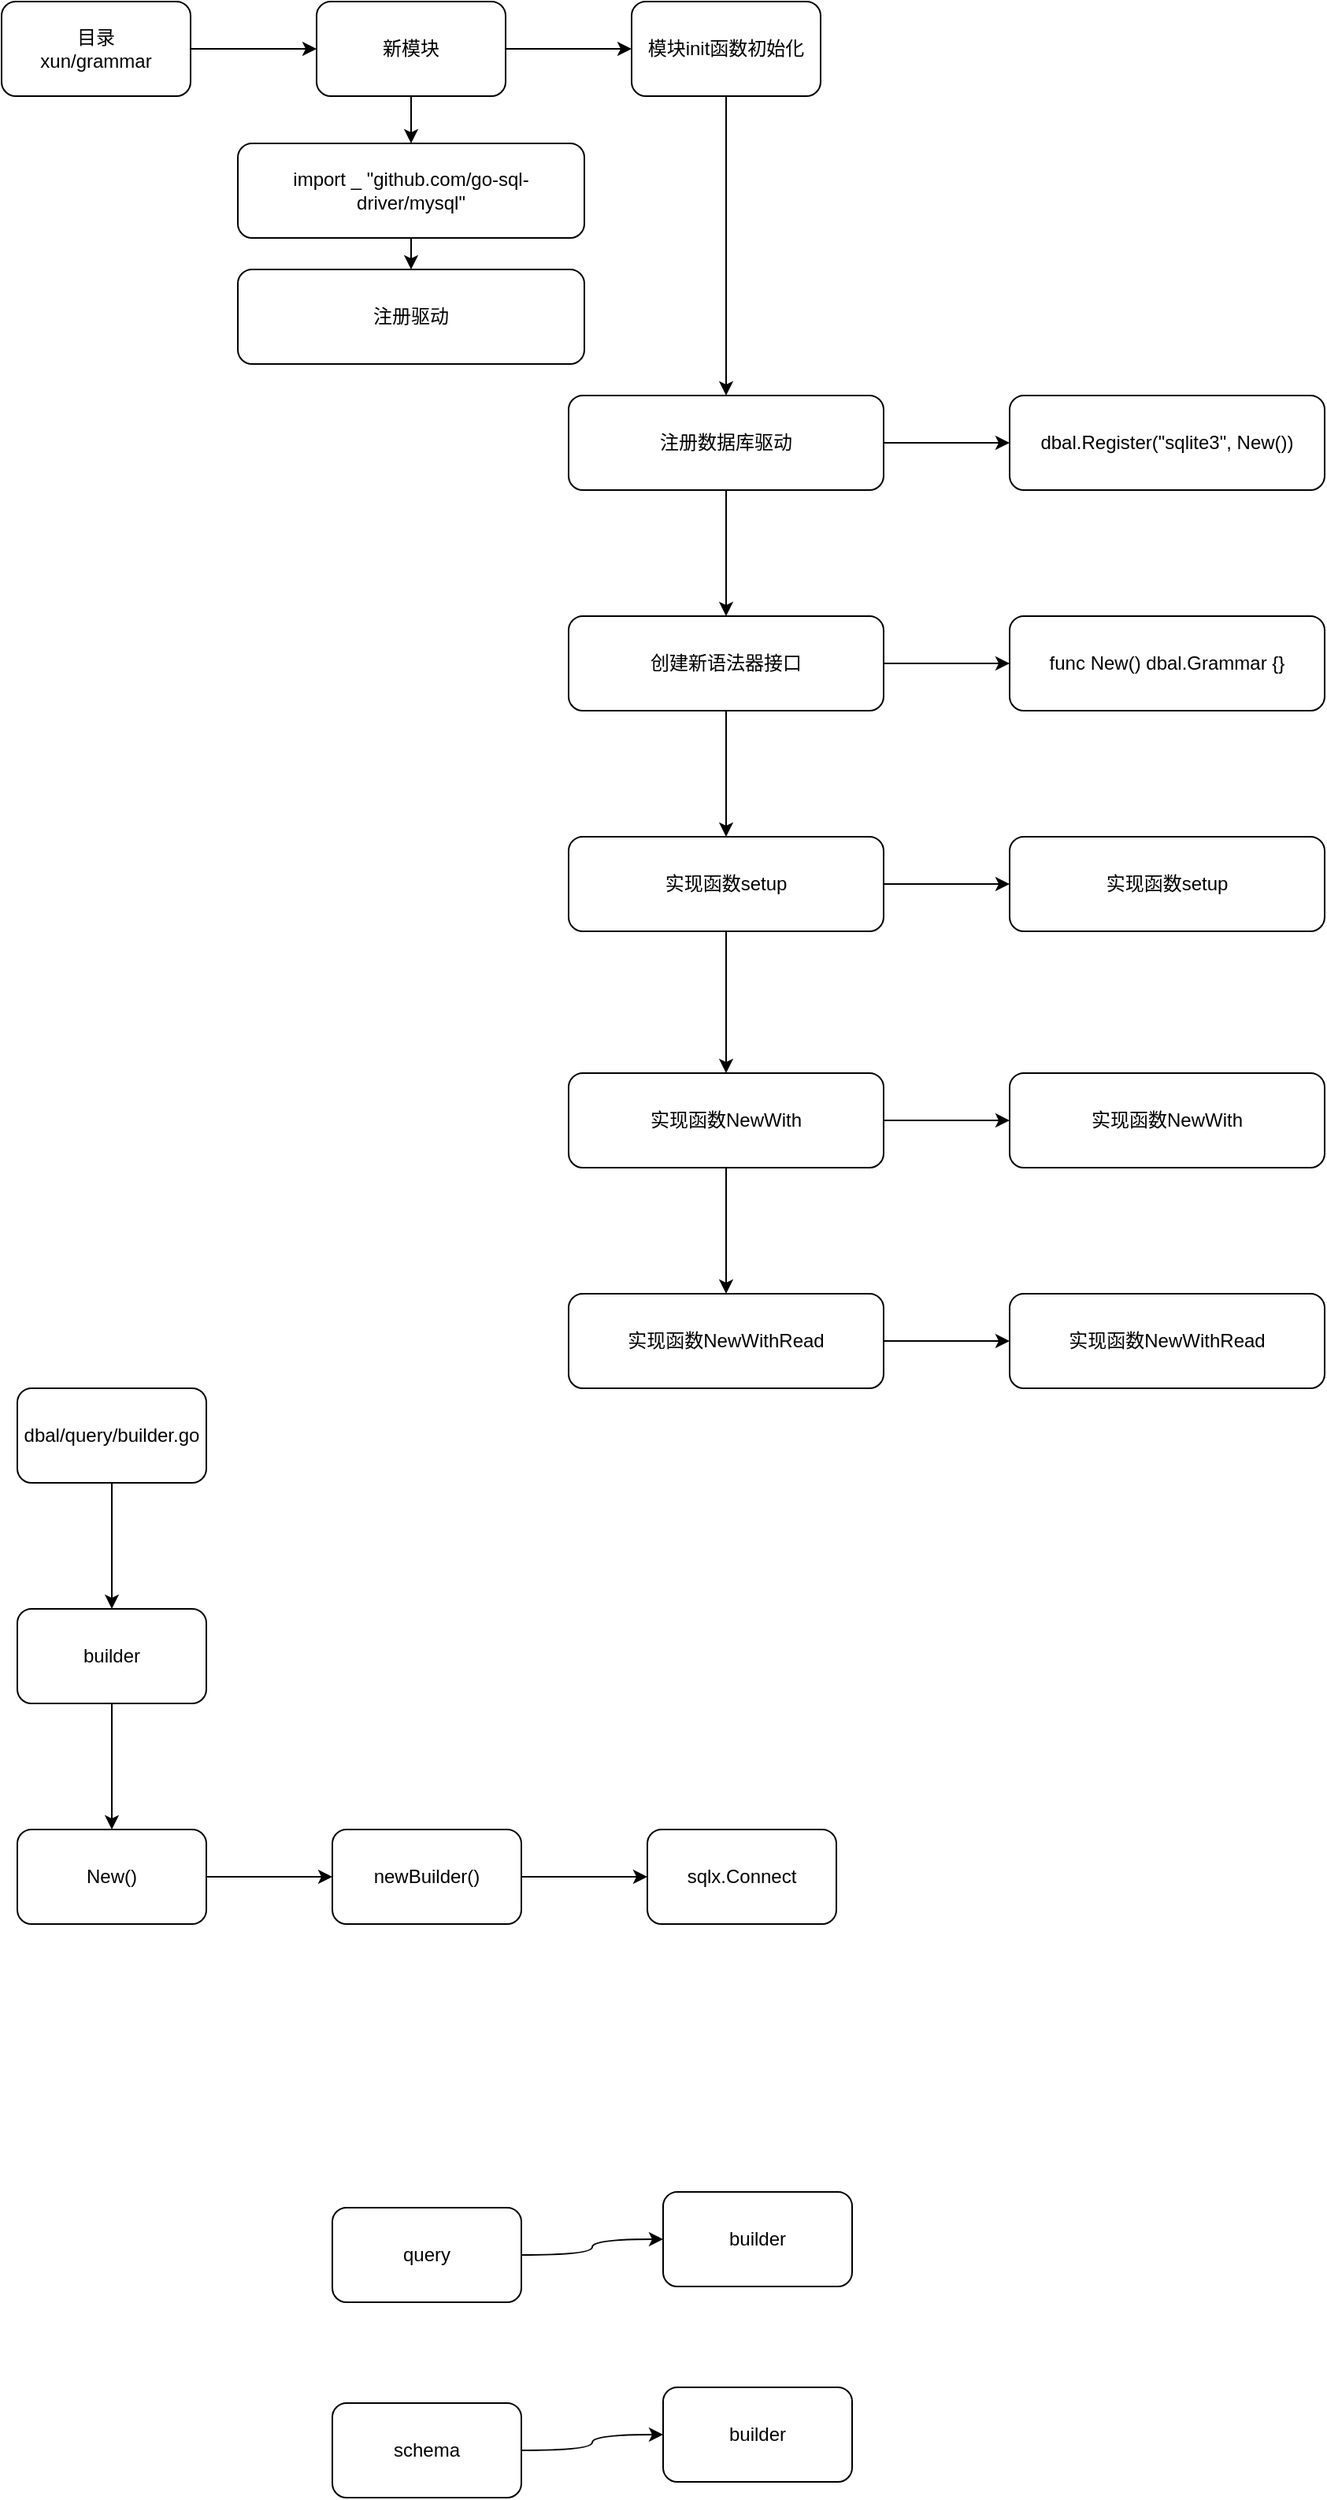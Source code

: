<mxfile version="20.7.4" type="device" pages="4"><diagram id="jmUyiXYl0JEhvEcqBCbK" name="数据库驱动"><mxGraphModel dx="1534" dy="903" grid="1" gridSize="10" guides="1" tooltips="1" connect="1" arrows="1" fold="1" page="1" pageScale="1" pageWidth="827" pageHeight="1169" math="0" shadow="0"><root><mxCell id="0"/><mxCell id="1" parent="0"/><mxCell id="Ho5X80FU2VhkkZ1mpSiA-1" value="" style="edgeStyle=orthogonalEdgeStyle;curved=1;rounded=0;orthogonalLoop=1;jettySize=auto;html=1;" parent="1" source="Ho5X80FU2VhkkZ1mpSiA-3" target="Ho5X80FU2VhkkZ1mpSiA-7" edge="1"><mxGeometry relative="1" as="geometry"/></mxCell><mxCell id="Ho5X80FU2VhkkZ1mpSiA-2" value="" style="edgeStyle=orthogonalEdgeStyle;curved=1;rounded=0;orthogonalLoop=1;jettySize=auto;html=1;" parent="1" source="Ho5X80FU2VhkkZ1mpSiA-3" target="Ho5X80FU2VhkkZ1mpSiA-28" edge="1"><mxGeometry relative="1" as="geometry"/></mxCell><mxCell id="Ho5X80FU2VhkkZ1mpSiA-3" value="新模块" style="rounded=1;whiteSpace=wrap;html=1;" parent="1" vertex="1"><mxGeometry x="260" y="40" width="120" height="60" as="geometry"/></mxCell><mxCell id="Ho5X80FU2VhkkZ1mpSiA-4" value="" style="edgeStyle=orthogonalEdgeStyle;curved=1;rounded=0;orthogonalLoop=1;jettySize=auto;html=1;" parent="1" source="Ho5X80FU2VhkkZ1mpSiA-5" target="Ho5X80FU2VhkkZ1mpSiA-3" edge="1"><mxGeometry relative="1" as="geometry"/></mxCell><mxCell id="Ho5X80FU2VhkkZ1mpSiA-5" value="目录&lt;br&gt;xun/grammar" style="rounded=1;whiteSpace=wrap;html=1;" parent="1" vertex="1"><mxGeometry x="60" y="40" width="120" height="60" as="geometry"/></mxCell><mxCell id="Ho5X80FU2VhkkZ1mpSiA-6" value="" style="edgeStyle=orthogonalEdgeStyle;curved=1;rounded=0;orthogonalLoop=1;jettySize=auto;html=1;" parent="1" source="Ho5X80FU2VhkkZ1mpSiA-7" target="Ho5X80FU2VhkkZ1mpSiA-10" edge="1"><mxGeometry relative="1" as="geometry"/></mxCell><mxCell id="Ho5X80FU2VhkkZ1mpSiA-7" value="模块init函数初始化" style="rounded=1;whiteSpace=wrap;html=1;" parent="1" vertex="1"><mxGeometry x="460" y="40" width="120" height="60" as="geometry"/></mxCell><mxCell id="Ho5X80FU2VhkkZ1mpSiA-8" value="" style="edgeStyle=orthogonalEdgeStyle;curved=1;rounded=0;orthogonalLoop=1;jettySize=auto;html=1;" parent="1" source="Ho5X80FU2VhkkZ1mpSiA-10" target="Ho5X80FU2VhkkZ1mpSiA-11" edge="1"><mxGeometry relative="1" as="geometry"/></mxCell><mxCell id="Ho5X80FU2VhkkZ1mpSiA-9" value="" style="edgeStyle=orthogonalEdgeStyle;curved=1;rounded=0;orthogonalLoop=1;jettySize=auto;html=1;" parent="1" source="Ho5X80FU2VhkkZ1mpSiA-10" target="Ho5X80FU2VhkkZ1mpSiA-14" edge="1"><mxGeometry relative="1" as="geometry"/></mxCell><mxCell id="Ho5X80FU2VhkkZ1mpSiA-10" value="注册数据库驱动" style="rounded=1;whiteSpace=wrap;html=1;" parent="1" vertex="1"><mxGeometry x="420" y="290" width="200" height="60" as="geometry"/></mxCell><mxCell id="Ho5X80FU2VhkkZ1mpSiA-11" value="dbal.Register(&quot;sqlite3&quot;, New())" style="rounded=1;whiteSpace=wrap;html=1;" parent="1" vertex="1"><mxGeometry x="700" y="290" width="200" height="60" as="geometry"/></mxCell><mxCell id="Ho5X80FU2VhkkZ1mpSiA-12" value="" style="edgeStyle=orthogonalEdgeStyle;curved=1;rounded=0;orthogonalLoop=1;jettySize=auto;html=1;" parent="1" source="Ho5X80FU2VhkkZ1mpSiA-14" target="Ho5X80FU2VhkkZ1mpSiA-15" edge="1"><mxGeometry relative="1" as="geometry"/></mxCell><mxCell id="Ho5X80FU2VhkkZ1mpSiA-13" value="" style="edgeStyle=orthogonalEdgeStyle;curved=1;rounded=0;orthogonalLoop=1;jettySize=auto;html=1;" parent="1" source="Ho5X80FU2VhkkZ1mpSiA-14" target="Ho5X80FU2VhkkZ1mpSiA-25" edge="1"><mxGeometry relative="1" as="geometry"/></mxCell><mxCell id="Ho5X80FU2VhkkZ1mpSiA-14" value="创建新语法器接口" style="rounded=1;whiteSpace=wrap;html=1;" parent="1" vertex="1"><mxGeometry x="420" y="430" width="200" height="60" as="geometry"/></mxCell><mxCell id="Ho5X80FU2VhkkZ1mpSiA-15" value="func New() dbal.Grammar {}" style="rounded=1;whiteSpace=wrap;html=1;" parent="1" vertex="1"><mxGeometry x="700" y="430" width="200" height="60" as="geometry"/></mxCell><mxCell id="Ho5X80FU2VhkkZ1mpSiA-16" value="" style="edgeStyle=orthogonalEdgeStyle;curved=1;rounded=0;orthogonalLoop=1;jettySize=auto;html=1;" parent="1" source="Ho5X80FU2VhkkZ1mpSiA-18" target="Ho5X80FU2VhkkZ1mpSiA-19" edge="1"><mxGeometry relative="1" as="geometry"/></mxCell><mxCell id="Ho5X80FU2VhkkZ1mpSiA-17" value="" style="edgeStyle=orthogonalEdgeStyle;curved=1;rounded=0;orthogonalLoop=1;jettySize=auto;html=1;" parent="1" source="Ho5X80FU2VhkkZ1mpSiA-18" target="Ho5X80FU2VhkkZ1mpSiA-21" edge="1"><mxGeometry relative="1" as="geometry"/></mxCell><mxCell id="Ho5X80FU2VhkkZ1mpSiA-18" value="实现函数NewWith" style="rounded=1;whiteSpace=wrap;html=1;" parent="1" vertex="1"><mxGeometry x="420" y="720" width="200" height="60" as="geometry"/></mxCell><mxCell id="Ho5X80FU2VhkkZ1mpSiA-19" value="实现函数NewWith" style="rounded=1;whiteSpace=wrap;html=1;" parent="1" vertex="1"><mxGeometry x="700" y="720" width="200" height="60" as="geometry"/></mxCell><mxCell id="Ho5X80FU2VhkkZ1mpSiA-20" value="" style="edgeStyle=orthogonalEdgeStyle;curved=1;rounded=0;orthogonalLoop=1;jettySize=auto;html=1;" parent="1" source="Ho5X80FU2VhkkZ1mpSiA-21" target="Ho5X80FU2VhkkZ1mpSiA-22" edge="1"><mxGeometry relative="1" as="geometry"/></mxCell><mxCell id="Ho5X80FU2VhkkZ1mpSiA-21" value="实现函数NewWithRead" style="rounded=1;whiteSpace=wrap;html=1;" parent="1" vertex="1"><mxGeometry x="420" y="860" width="200" height="60" as="geometry"/></mxCell><mxCell id="Ho5X80FU2VhkkZ1mpSiA-22" value="实现函数NewWithRead" style="rounded=1;whiteSpace=wrap;html=1;" parent="1" vertex="1"><mxGeometry x="700" y="860" width="200" height="60" as="geometry"/></mxCell><mxCell id="Ho5X80FU2VhkkZ1mpSiA-23" value="" style="edgeStyle=orthogonalEdgeStyle;curved=1;rounded=0;orthogonalLoop=1;jettySize=auto;html=1;" parent="1" source="Ho5X80FU2VhkkZ1mpSiA-25" target="Ho5X80FU2VhkkZ1mpSiA-18" edge="1"><mxGeometry relative="1" as="geometry"/></mxCell><mxCell id="Ho5X80FU2VhkkZ1mpSiA-24" value="" style="edgeStyle=orthogonalEdgeStyle;curved=1;rounded=0;orthogonalLoop=1;jettySize=auto;html=1;" parent="1" source="Ho5X80FU2VhkkZ1mpSiA-25" target="Ho5X80FU2VhkkZ1mpSiA-26" edge="1"><mxGeometry relative="1" as="geometry"/></mxCell><mxCell id="Ho5X80FU2VhkkZ1mpSiA-25" value="实现函数setup" style="rounded=1;whiteSpace=wrap;html=1;" parent="1" vertex="1"><mxGeometry x="420" y="570" width="200" height="60" as="geometry"/></mxCell><mxCell id="Ho5X80FU2VhkkZ1mpSiA-26" value="实现函数setup" style="rounded=1;whiteSpace=wrap;html=1;" parent="1" vertex="1"><mxGeometry x="700" y="570" width="200" height="60" as="geometry"/></mxCell><mxCell id="Ho5X80FU2VhkkZ1mpSiA-27" value="" style="edgeStyle=orthogonalEdgeStyle;curved=1;rounded=0;orthogonalLoop=1;jettySize=auto;html=1;" parent="1" source="Ho5X80FU2VhkkZ1mpSiA-28" target="Ho5X80FU2VhkkZ1mpSiA-29" edge="1"><mxGeometry relative="1" as="geometry"/></mxCell><mxCell id="Ho5X80FU2VhkkZ1mpSiA-28" value="import&amp;nbsp;_ &quot;github.com/go-sql-driver/mysql&quot;" style="rounded=1;whiteSpace=wrap;html=1;" parent="1" vertex="1"><mxGeometry x="210" y="130" width="220" height="60" as="geometry"/></mxCell><mxCell id="Ho5X80FU2VhkkZ1mpSiA-29" value="注册驱动" style="rounded=1;whiteSpace=wrap;html=1;" parent="1" vertex="1"><mxGeometry x="210" y="210" width="220" height="60" as="geometry"/></mxCell><mxCell id="Ho5X80FU2VhkkZ1mpSiA-30" value="" style="edgeStyle=orthogonalEdgeStyle;curved=1;rounded=0;orthogonalLoop=1;jettySize=auto;html=1;" parent="1" source="Ho5X80FU2VhkkZ1mpSiA-31" target="Ho5X80FU2VhkkZ1mpSiA-33" edge="1"><mxGeometry relative="1" as="geometry"/></mxCell><mxCell id="Ho5X80FU2VhkkZ1mpSiA-31" value="builder" style="rounded=1;whiteSpace=wrap;html=1;" parent="1" vertex="1"><mxGeometry x="70" y="1060" width="120" height="60" as="geometry"/></mxCell><mxCell id="Ho5X80FU2VhkkZ1mpSiA-32" value="" style="edgeStyle=orthogonalEdgeStyle;curved=1;rounded=0;orthogonalLoop=1;jettySize=auto;html=1;" parent="1" source="Ho5X80FU2VhkkZ1mpSiA-33" target="Ho5X80FU2VhkkZ1mpSiA-37" edge="1"><mxGeometry relative="1" as="geometry"/></mxCell><mxCell id="Ho5X80FU2VhkkZ1mpSiA-33" value="New()" style="rounded=1;whiteSpace=wrap;html=1;" parent="1" vertex="1"><mxGeometry x="70" y="1200" width="120" height="60" as="geometry"/></mxCell><mxCell id="Ho5X80FU2VhkkZ1mpSiA-34" value="" style="edgeStyle=orthogonalEdgeStyle;curved=1;rounded=0;orthogonalLoop=1;jettySize=auto;html=1;" parent="1" source="Ho5X80FU2VhkkZ1mpSiA-35" target="Ho5X80FU2VhkkZ1mpSiA-31" edge="1"><mxGeometry relative="1" as="geometry"/></mxCell><mxCell id="Ho5X80FU2VhkkZ1mpSiA-35" value="dbal/query/builder.go" style="rounded=1;whiteSpace=wrap;html=1;" parent="1" vertex="1"><mxGeometry x="70" y="920" width="120" height="60" as="geometry"/></mxCell><mxCell id="Ho5X80FU2VhkkZ1mpSiA-36" value="" style="edgeStyle=orthogonalEdgeStyle;curved=1;rounded=0;orthogonalLoop=1;jettySize=auto;html=1;" parent="1" source="Ho5X80FU2VhkkZ1mpSiA-37" target="Ho5X80FU2VhkkZ1mpSiA-38" edge="1"><mxGeometry relative="1" as="geometry"/></mxCell><mxCell id="Ho5X80FU2VhkkZ1mpSiA-37" value="newBuilder()" style="rounded=1;whiteSpace=wrap;html=1;" parent="1" vertex="1"><mxGeometry x="270" y="1200" width="120" height="60" as="geometry"/></mxCell><mxCell id="Ho5X80FU2VhkkZ1mpSiA-38" value="sqlx.Connect" style="rounded=1;whiteSpace=wrap;html=1;" parent="1" vertex="1"><mxGeometry x="470" y="1200" width="120" height="60" as="geometry"/></mxCell><mxCell id="Ho5X80FU2VhkkZ1mpSiA-39" value="builder" style="rounded=1;whiteSpace=wrap;html=1;" parent="1" vertex="1"><mxGeometry x="480" y="1430" width="120" height="60" as="geometry"/></mxCell><mxCell id="Ho5X80FU2VhkkZ1mpSiA-40" value="" style="edgeStyle=orthogonalEdgeStyle;curved=1;rounded=0;orthogonalLoop=1;jettySize=auto;html=1;" parent="1" source="Ho5X80FU2VhkkZ1mpSiA-41" target="Ho5X80FU2VhkkZ1mpSiA-39" edge="1"><mxGeometry relative="1" as="geometry"/></mxCell><mxCell id="Ho5X80FU2VhkkZ1mpSiA-41" value="query" style="rounded=1;whiteSpace=wrap;html=1;" parent="1" vertex="1"><mxGeometry x="270" y="1440" width="120" height="60" as="geometry"/></mxCell><mxCell id="Ho5X80FU2VhkkZ1mpSiA-42" value="builder" style="rounded=1;whiteSpace=wrap;html=1;" parent="1" vertex="1"><mxGeometry x="480" y="1554" width="120" height="60" as="geometry"/></mxCell><mxCell id="Ho5X80FU2VhkkZ1mpSiA-43" value="" style="edgeStyle=orthogonalEdgeStyle;curved=1;rounded=0;orthogonalLoop=1;jettySize=auto;html=1;" parent="1" source="Ho5X80FU2VhkkZ1mpSiA-44" target="Ho5X80FU2VhkkZ1mpSiA-42" edge="1"><mxGeometry relative="1" as="geometry"/></mxCell><mxCell id="Ho5X80FU2VhkkZ1mpSiA-44" value="schema" style="rounded=1;whiteSpace=wrap;html=1;" parent="1" vertex="1"><mxGeometry x="270" y="1564" width="120" height="60" as="geometry"/></mxCell></root></mxGraphModel></diagram><diagram id="2XGTXKiTmeM8RcKDhDW0" name="xun schema"><mxGraphModel dx="2360" dy="1389" grid="1" gridSize="10" guides="1" tooltips="1" connect="1" arrows="1" fold="1" page="1" pageScale="1" pageWidth="827" pageHeight="1169" math="0" shadow="0"><root><mxCell id="0"/><mxCell id="1" parent="0"/><mxCell id="vipdXTqy2RcRUaRH2-d5-1" style="edgeStyle=orthogonalEdgeStyle;curved=1;rounded=0;orthogonalLoop=1;jettySize=auto;html=1;exitX=1;exitY=0.5;exitDx=0;exitDy=0;fontColor=#000000;fillColor=#a20025;strokeColor=#6F0000;strokeWidth=2;" parent="1" source="vipdXTqy2RcRUaRH2-d5-105" target="vipdXTqy2RcRUaRH2-d5-79" edge="1"><mxGeometry relative="1" as="geometry"/></mxCell><mxCell id="vipdXTqy2RcRUaRH2-d5-2" style="edgeStyle=orthogonalEdgeStyle;rounded=0;orthogonalLoop=1;jettySize=auto;html=1;fontColor=#000000;curved=1;fillColor=#d80073;strokeColor=#A50040;strokeWidth=2;" parent="1" source="vipdXTqy2RcRUaRH2-d5-100" target="vipdXTqy2RcRUaRH2-d5-84" edge="1"><mxGeometry relative="1" as="geometry"/></mxCell><mxCell id="vipdXTqy2RcRUaRH2-d5-3" style="edgeStyle=orthogonalEdgeStyle;rounded=0;orthogonalLoop=1;jettySize=auto;html=1;exitX=1;exitY=0.5;exitDx=0;exitDy=0;fontColor=#B0B0B0;" parent="1" source="vipdXTqy2RcRUaRH2-d5-5" target="vipdXTqy2RcRUaRH2-d5-21" edge="1"><mxGeometry relative="1" as="geometry"/></mxCell><mxCell id="vipdXTqy2RcRUaRH2-d5-4" style="edgeStyle=orthogonalEdgeStyle;curved=1;rounded=0;orthogonalLoop=1;jettySize=auto;html=1;exitX=0.5;exitY=1;exitDx=0;exitDy=0;entryX=1;entryY=0.25;entryDx=0;entryDy=0;strokeWidth=1;fontColor=#000000;" parent="1" source="vipdXTqy2RcRUaRH2-d5-5" target="vipdXTqy2RcRUaRH2-d5-105" edge="1"><mxGeometry relative="1" as="geometry"/></mxCell><mxCell id="vipdXTqy2RcRUaRH2-d5-5" value="Schema&lt;br&gt;接口" style="rounded=0;whiteSpace=wrap;html=1;fillColor=#dae8fc;strokeColor=#6c8ebf;" parent="1" vertex="1"><mxGeometry x="1030" y="515" width="120" height="60" as="geometry"/></mxCell><mxCell id="vipdXTqy2RcRUaRH2-d5-6" style="edgeStyle=orthogonalEdgeStyle;rounded=0;orthogonalLoop=1;jettySize=auto;html=1;exitX=1;exitY=0.5;exitDx=0;exitDy=0;entryX=0;entryY=0.5;entryDx=0;entryDy=0;fontColor=#B0B0B0;" parent="1" source="vipdXTqy2RcRUaRH2-d5-11" target="vipdXTqy2RcRUaRH2-d5-15" edge="1"><mxGeometry relative="1" as="geometry"><Array as="points"><mxPoint x="900" y="395"/><mxPoint x="900" y="225"/></Array></mxGeometry></mxCell><mxCell id="vipdXTqy2RcRUaRH2-d5-7" style="edgeStyle=orthogonalEdgeStyle;rounded=0;orthogonalLoop=1;jettySize=auto;html=1;exitX=1;exitY=0.5;exitDx=0;exitDy=0;entryX=0;entryY=0.5;entryDx=0;entryDy=0;fontColor=#B0B0B0;" parent="1" source="vipdXTqy2RcRUaRH2-d5-11" target="vipdXTqy2RcRUaRH2-d5-5" edge="1"><mxGeometry relative="1" as="geometry"><Array as="points"><mxPoint x="900" y="395"/><mxPoint x="900" y="545"/></Array></mxGeometry></mxCell><mxCell id="vipdXTqy2RcRUaRH2-d5-8" style="edgeStyle=orthogonalEdgeStyle;rounded=0;orthogonalLoop=1;jettySize=auto;html=1;exitX=0.5;exitY=1;exitDx=0;exitDy=0;fontColor=#000000;" parent="1" source="vipdXTqy2RcRUaRH2-d5-11" target="vipdXTqy2RcRUaRH2-d5-72" edge="1"><mxGeometry relative="1" as="geometry"/></mxCell><mxCell id="vipdXTqy2RcRUaRH2-d5-9" style="edgeStyle=orthogonalEdgeStyle;rounded=0;orthogonalLoop=1;jettySize=auto;html=1;exitX=1;exitY=0.75;exitDx=0;exitDy=0;entryX=0.5;entryY=0;entryDx=0;entryDy=0;fontColor=#000000;" parent="1" source="vipdXTqy2RcRUaRH2-d5-11" target="vipdXTqy2RcRUaRH2-d5-81" edge="1"><mxGeometry relative="1" as="geometry"/></mxCell><mxCell id="vipdXTqy2RcRUaRH2-d5-10" style="edgeStyle=orthogonalEdgeStyle;rounded=0;orthogonalLoop=1;jettySize=auto;html=1;exitX=0.75;exitY=1;exitDx=0;exitDy=0;entryX=0;entryY=0.5;entryDx=0;entryDy=0;fontColor=#000000;" parent="1" source="vipdXTqy2RcRUaRH2-d5-11" target="vipdXTqy2RcRUaRH2-d5-76" edge="1"><mxGeometry relative="1" as="geometry"><Array as="points"><mxPoint x="660" y="425"/><mxPoint x="660" y="1630"/></Array></mxGeometry></mxCell><mxCell id="vipdXTqy2RcRUaRH2-d5-11" value="&lt;div style=&quot;background-color: rgb(255, 255, 255); font-family: Consolas, &amp;quot;Courier New&amp;quot;, monospace; font-size: 16px; line-height: 22px;&quot;&gt;Manager&lt;/div&gt;" style="rounded=0;whiteSpace=wrap;html=1;" parent="1" vertex="1"><mxGeometry x="480" y="365" width="120" height="60" as="geometry"/></mxCell><mxCell id="vipdXTqy2RcRUaRH2-d5-12" style="edgeStyle=orthogonalEdgeStyle;rounded=0;orthogonalLoop=1;jettySize=auto;html=1;exitX=1;exitY=0.5;exitDx=0;exitDy=0;entryX=0;entryY=0.5;entryDx=0;entryDy=0;fontColor=#B0B0B0;" parent="1" source="vipdXTqy2RcRUaRH2-d5-15" target="vipdXTqy2RcRUaRH2-d5-18" edge="1"><mxGeometry relative="1" as="geometry"/></mxCell><mxCell id="vipdXTqy2RcRUaRH2-d5-13" style="edgeStyle=orthogonalEdgeStyle;curved=1;rounded=0;orthogonalLoop=1;jettySize=auto;html=1;exitX=1;exitY=0.5;exitDx=0;exitDy=0;strokeWidth=2;fontColor=#000000;fillColor=#a20025;strokeColor=#6F0000;entryX=0.5;entryY=0;entryDx=0;entryDy=0;" parent="1" source="vipdXTqy2RcRUaRH2-d5-100" target="vipdXTqy2RcRUaRH2-d5-86" edge="1"><mxGeometry relative="1" as="geometry"><mxPoint x="960" y="1920" as="targetPoint"/></mxGeometry></mxCell><mxCell id="vipdXTqy2RcRUaRH2-d5-14" style="edgeStyle=orthogonalEdgeStyle;rounded=0;orthogonalLoop=1;jettySize=auto;html=1;exitX=0.5;exitY=1;exitDx=0;exitDy=0;entryX=1;entryY=0.25;entryDx=0;entryDy=0;strokeWidth=1;fontColor=#000000;curved=1;" parent="1" source="vipdXTqy2RcRUaRH2-d5-15" target="vipdXTqy2RcRUaRH2-d5-100" edge="1"><mxGeometry relative="1" as="geometry"/></mxCell><mxCell id="vipdXTqy2RcRUaRH2-d5-15" value="Query&lt;br&gt;接口" style="rounded=0;whiteSpace=wrap;html=1;fillColor=#dae8fc;strokeColor=#6c8ebf;" parent="1" vertex="1"><mxGeometry x="1030" y="195" width="120" height="60" as="geometry"/></mxCell><mxCell id="vipdXTqy2RcRUaRH2-d5-16" value="" style="edgeStyle=orthogonalEdgeStyle;rounded=0;orthogonalLoop=1;jettySize=auto;html=1;fontColor=#B0B0B0;" parent="1" source="vipdXTqy2RcRUaRH2-d5-18" target="vipdXTqy2RcRUaRH2-d5-42" edge="1"><mxGeometry relative="1" as="geometry"/></mxCell><mxCell id="vipdXTqy2RcRUaRH2-d5-17" style="edgeStyle=orthogonalEdgeStyle;rounded=0;orthogonalLoop=1;jettySize=auto;html=1;exitX=0;exitY=0.75;exitDx=0;exitDy=0;entryX=0;entryY=0.25;entryDx=0;entryDy=0;fontColor=#000000;" parent="1" source="vipdXTqy2RcRUaRH2-d5-18" target="vipdXTqy2RcRUaRH2-d5-55" edge="1"><mxGeometry relative="1" as="geometry"><Array as="points"><mxPoint x="1200" y="240"/><mxPoint x="1200" y="800"/></Array></mxGeometry></mxCell><mxCell id="vipdXTqy2RcRUaRH2-d5-18" value="Builder&lt;br&gt;实现接口" style="rounded=0;whiteSpace=wrap;html=1;fillColor=#fff2cc;strokeColor=#d6b656;" parent="1" vertex="1"><mxGeometry x="1280" y="195" width="120" height="60" as="geometry"/></mxCell><mxCell id="vipdXTqy2RcRUaRH2-d5-19" style="edgeStyle=orthogonalEdgeStyle;rounded=0;orthogonalLoop=1;jettySize=auto;html=1;exitX=1;exitY=0.5;exitDx=0;exitDy=0;entryX=0;entryY=0.5;entryDx=0;entryDy=0;fontColor=#B0B0B0;" parent="1" source="vipdXTqy2RcRUaRH2-d5-21" target="vipdXTqy2RcRUaRH2-d5-26" edge="1"><mxGeometry relative="1" as="geometry"/></mxCell><mxCell id="vipdXTqy2RcRUaRH2-d5-20" style="edgeStyle=orthogonalEdgeStyle;rounded=0;orthogonalLoop=1;jettySize=auto;html=1;exitX=1;exitY=0.75;exitDx=0;exitDy=0;entryX=1;entryY=0.5;entryDx=0;entryDy=0;fontColor=#ABABAB;" parent="1" source="vipdXTqy2RcRUaRH2-d5-21" target="vipdXTqy2RcRUaRH2-d5-55" edge="1"><mxGeometry relative="1" as="geometry"><Array as="points"><mxPoint x="1450" y="560"/><mxPoint x="1450" y="815"/></Array></mxGeometry></mxCell><mxCell id="vipdXTqy2RcRUaRH2-d5-21" value="Builder&lt;br&gt;实现接口" style="rounded=0;whiteSpace=wrap;html=1;fillColor=#ffe6cc;strokeColor=#d79b00;" parent="1" vertex="1"><mxGeometry x="1280" y="515" width="120" height="60" as="geometry"/></mxCell><mxCell id="vipdXTqy2RcRUaRH2-d5-22" style="edgeStyle=orthogonalEdgeStyle;rounded=0;orthogonalLoop=1;jettySize=auto;html=1;entryX=0.5;entryY=0;entryDx=0;entryDy=0;fontColor=#B0B0B0;" parent="1" source="vipdXTqy2RcRUaRH2-d5-23" target="vipdXTqy2RcRUaRH2-d5-18" edge="1"><mxGeometry relative="1" as="geometry"/></mxCell><mxCell id="vipdXTqy2RcRUaRH2-d5-23" value="Grammar" style="rounded=0;whiteSpace=wrap;html=1;fillColor=#dae8fc;strokeColor=#6c8ebf;" parent="1" vertex="1"><mxGeometry x="1280" y="25" width="120" height="60" as="geometry"/></mxCell><mxCell id="vipdXTqy2RcRUaRH2-d5-24" value="" style="edgeStyle=orthogonalEdgeStyle;rounded=0;orthogonalLoop=1;jettySize=auto;html=1;fontColor=#B0B0B0;" parent="1" source="vipdXTqy2RcRUaRH2-d5-26" target="vipdXTqy2RcRUaRH2-d5-38" edge="1"><mxGeometry relative="1" as="geometry"/></mxCell><mxCell id="vipdXTqy2RcRUaRH2-d5-25" style="edgeStyle=orthogonalEdgeStyle;rounded=0;orthogonalLoop=1;jettySize=auto;html=1;exitX=0.5;exitY=0;exitDx=0;exitDy=0;entryX=1;entryY=0.75;entryDx=0;entryDy=0;fontColor=#ABABAB;" parent="1" source="vipdXTqy2RcRUaRH2-d5-26" target="vipdXTqy2RcRUaRH2-d5-34" edge="1"><mxGeometry relative="1" as="geometry"/></mxCell><mxCell id="vipdXTqy2RcRUaRH2-d5-26" value="NewTable&lt;br&gt;&lt;font color=&quot;#b0b0b0&quot;&gt;create a new blueprint intance&lt;/font&gt;" style="rounded=0;whiteSpace=wrap;html=1;" parent="1" vertex="1"><mxGeometry x="1480" y="515" width="120" height="60" as="geometry"/></mxCell><mxCell id="vipdXTqy2RcRUaRH2-d5-27" style="edgeStyle=orthogonalEdgeStyle;rounded=0;orthogonalLoop=1;jettySize=auto;html=1;exitX=1;exitY=0.5;exitDx=0;exitDy=0;fontColor=#B0B0B0;" parent="1" source="vipdXTqy2RcRUaRH2-d5-29" target="vipdXTqy2RcRUaRH2-d5-31" edge="1"><mxGeometry relative="1" as="geometry"/></mxCell><mxCell id="vipdXTqy2RcRUaRH2-d5-28" style="edgeStyle=orthogonalEdgeStyle;rounded=0;orthogonalLoop=1;jettySize=auto;html=1;exitX=0.5;exitY=0;exitDx=0;exitDy=0;fontColor=#000000;" parent="1" source="vipdXTqy2RcRUaRH2-d5-29" target="vipdXTqy2RcRUaRH2-d5-72" edge="1"><mxGeometry relative="1" as="geometry"/></mxCell><mxCell id="vipdXTqy2RcRUaRH2-d5-29" value="Connection&lt;br&gt;" style="rounded=0;whiteSpace=wrap;html=1;" parent="1" vertex="1"><mxGeometry x="480" y="785" width="120" height="60" as="geometry"/></mxCell><mxCell id="vipdXTqy2RcRUaRH2-d5-30" value="" style="edgeStyle=orthogonalEdgeStyle;rounded=0;orthogonalLoop=1;jettySize=auto;html=1;fontColor=#B0B0B0;" parent="1" source="vipdXTqy2RcRUaRH2-d5-31" target="vipdXTqy2RcRUaRH2-d5-55" edge="1"><mxGeometry relative="1" as="geometry"><mxPoint x="1119" y="815" as="targetPoint"/></mxGeometry></mxCell><mxCell id="vipdXTqy2RcRUaRH2-d5-31" value="newGrammar" style="rounded=0;whiteSpace=wrap;html=1;" parent="1" vertex="1"><mxGeometry x="1060" y="785" width="120" height="60" as="geometry"/></mxCell><mxCell id="vipdXTqy2RcRUaRH2-d5-32" style="edgeStyle=orthogonalEdgeStyle;rounded=0;orthogonalLoop=1;jettySize=auto;html=1;exitX=0.5;exitY=0;exitDx=0;exitDy=0;entryX=0.5;entryY=1;entryDx=0;entryDy=0;fontColor=#B0B0B0;" parent="1" source="vipdXTqy2RcRUaRH2-d5-34" target="vipdXTqy2RcRUaRH2-d5-18" edge="1"><mxGeometry relative="1" as="geometry"/></mxCell><mxCell id="vipdXTqy2RcRUaRH2-d5-33" style="edgeStyle=orthogonalEdgeStyle;rounded=0;orthogonalLoop=1;jettySize=auto;html=1;exitX=0.5;exitY=1;exitDx=0;exitDy=0;fontColor=#ABABAB;" parent="1" source="vipdXTqy2RcRUaRH2-d5-34" target="vipdXTqy2RcRUaRH2-d5-21" edge="1"><mxGeometry relative="1" as="geometry"/></mxCell><mxCell id="vipdXTqy2RcRUaRH2-d5-34" value="dbal.Query结构对象" style="rounded=0;whiteSpace=wrap;html=1;fillColor=#e1d5e7;strokeColor=#9673a6;" parent="1" vertex="1"><mxGeometry x="1280" y="365" width="120" height="60" as="geometry"/></mxCell><mxCell id="vipdXTqy2RcRUaRH2-d5-35" value="" style="edgeStyle=orthogonalEdgeStyle;rounded=0;orthogonalLoop=1;jettySize=auto;html=1;fontColor=#B0B0B0;" parent="1" source="vipdXTqy2RcRUaRH2-d5-38" target="vipdXTqy2RcRUaRH2-d5-39" edge="1"><mxGeometry relative="1" as="geometry"/></mxCell><mxCell id="vipdXTqy2RcRUaRH2-d5-36" value="" style="edgeStyle=orthogonalEdgeStyle;rounded=0;orthogonalLoop=1;jettySize=auto;html=1;fontColor=#B0B0B0;" parent="1" source="vipdXTqy2RcRUaRH2-d5-38" target="vipdXTqy2RcRUaRH2-d5-40" edge="1"><mxGeometry relative="1" as="geometry"/></mxCell><mxCell id="vipdXTqy2RcRUaRH2-d5-37" style="edgeStyle=orthogonalEdgeStyle;rounded=0;orthogonalLoop=1;jettySize=auto;html=1;fontColor=#000000;entryX=0;entryY=0.25;entryDx=0;entryDy=0;" parent="1" target="vipdXTqy2RcRUaRH2-d5-60" edge="1"><mxGeometry relative="1" as="geometry"><mxPoint x="1840" y="530" as="sourcePoint"/></mxGeometry></mxCell><mxCell id="vipdXTqy2RcRUaRH2-d5-38" value="Table对象" style="rounded=0;whiteSpace=wrap;html=1;fillColor=#e1d5e7;strokeColor=#9673a6;" parent="1" vertex="1"><mxGeometry x="1720" y="515" width="120" height="60" as="geometry"/></mxCell><mxCell id="vipdXTqy2RcRUaRH2-d5-39" value="Column对象" style="rounded=0;whiteSpace=wrap;html=1;" parent="1" vertex="1"><mxGeometry x="1630" y="625" width="120" height="60" as="geometry"/></mxCell><mxCell id="vipdXTqy2RcRUaRH2-d5-40" value="Index对象" style="rounded=0;whiteSpace=wrap;html=1;" parent="1" vertex="1"><mxGeometry x="1820" y="625" width="120" height="60" as="geometry"/></mxCell><mxCell id="vipdXTqy2RcRUaRH2-d5-41" style="edgeStyle=orthogonalEdgeStyle;rounded=0;orthogonalLoop=1;jettySize=auto;html=1;exitX=0.5;exitY=1;exitDx=0;exitDy=0;entryX=1;entryY=0.25;entryDx=0;entryDy=0;fontColor=#B0B0B0;" parent="1" source="vipdXTqy2RcRUaRH2-d5-42" target="vipdXTqy2RcRUaRH2-d5-34" edge="1"><mxGeometry relative="1" as="geometry"/></mxCell><mxCell id="vipdXTqy2RcRUaRH2-d5-42" value="Join&lt;br&gt;Where&lt;br&gt;Select&lt;br&gt;group&lt;br&gt;limit&lt;br&gt;lock&lt;br&gt;order&lt;br&gt;paginate&lt;br&gt;delete&lt;br&gt;from&lt;br&gt;union" style="whiteSpace=wrap;html=1;rounded=0;align=left;" parent="1" vertex="1"><mxGeometry x="1480" y="142.5" width="120" height="165" as="geometry"/></mxCell><mxCell id="vipdXTqy2RcRUaRH2-d5-43" value="保存在Query对象中" style="text;html=1;strokeColor=none;fillColor=none;align=center;verticalAlign=middle;whiteSpace=wrap;rounded=0;fontColor=#000000;" parent="1" vertex="1"><mxGeometry x="1440" y="350" width="80" height="30" as="geometry"/></mxCell><mxCell id="vipdXTqy2RcRUaRH2-d5-44" value="" style="edgeStyle=orthogonalEdgeStyle;rounded=0;orthogonalLoop=1;jettySize=auto;html=1;fontColor=#B0B0B0;exitX=0.5;exitY=1;exitDx=0;exitDy=0;" parent="1" source="vipdXTqy2RcRUaRH2-d5-48" target="vipdXTqy2RcRUaRH2-d5-49" edge="1"><mxGeometry relative="1" as="geometry"/></mxCell><mxCell id="vipdXTqy2RcRUaRH2-d5-45" style="edgeStyle=orthogonalEdgeStyle;rounded=0;orthogonalLoop=1;jettySize=auto;html=1;exitX=0.5;exitY=1;exitDx=0;exitDy=0;fontColor=#B0B0B0;" parent="1" source="vipdXTqy2RcRUaRH2-d5-48" target="vipdXTqy2RcRUaRH2-d5-50" edge="1"><mxGeometry relative="1" as="geometry"/></mxCell><mxCell id="vipdXTqy2RcRUaRH2-d5-46" style="edgeStyle=orthogonalEdgeStyle;rounded=0;orthogonalLoop=1;jettySize=auto;html=1;exitX=0.5;exitY=1;exitDx=0;exitDy=0;entryX=0.5;entryY=0;entryDx=0;entryDy=0;fontColor=#B0B0B0;" parent="1" source="vipdXTqy2RcRUaRH2-d5-48" target="vipdXTqy2RcRUaRH2-d5-51" edge="1"><mxGeometry relative="1" as="geometry"/></mxCell><mxCell id="vipdXTqy2RcRUaRH2-d5-47" style="edgeStyle=orthogonalEdgeStyle;rounded=0;orthogonalLoop=1;jettySize=auto;html=1;exitX=0.5;exitY=1;exitDx=0;exitDy=0;fontColor=#B0B0B0;" parent="1" source="vipdXTqy2RcRUaRH2-d5-48" target="vipdXTqy2RcRUaRH2-d5-52" edge="1"><mxGeometry relative="1" as="geometry"/></mxCell><mxCell id="vipdXTqy2RcRUaRH2-d5-48" value="sql.SQL通用实现者" style="rounded=0;whiteSpace=wrap;html=1;fillColor=#e1d5e7;strokeColor=#9673a6;" parent="1" vertex="1"><mxGeometry x="1280" y="895" width="120" height="60" as="geometry"/></mxCell><mxCell id="vipdXTqy2RcRUaRH2-d5-49" value="MySQL" style="rounded=0;whiteSpace=wrap;html=1;fillColor=#e1d5e7;strokeColor=#9673a6;" parent="1" vertex="1"><mxGeometry x="1060" y="1085" width="120" height="60" as="geometry"/></mxCell><mxCell id="vipdXTqy2RcRUaRH2-d5-50" value="SQLITE" style="rounded=0;whiteSpace=wrap;html=1;fillColor=#e1d5e7;strokeColor=#9673a6;" parent="1" vertex="1"><mxGeometry x="1210" y="1085" width="120" height="60" as="geometry"/></mxCell><mxCell id="vipdXTqy2RcRUaRH2-d5-51" value="POSTGRES" style="rounded=0;whiteSpace=wrap;html=1;fillColor=#e1d5e7;strokeColor=#9673a6;" parent="1" vertex="1"><mxGeometry x="1360" y="1085" width="120" height="60" as="geometry"/></mxCell><mxCell id="vipdXTqy2RcRUaRH2-d5-52" value="SAP-HDB" style="rounded=0;whiteSpace=wrap;html=1;fillColor=#e1d5e7;strokeColor=#9673a6;" parent="1" vertex="1"><mxGeometry x="1510" y="1085" width="120" height="60" as="geometry"/></mxCell><mxCell id="vipdXTqy2RcRUaRH2-d5-53" style="edgeStyle=orthogonalEdgeStyle;rounded=0;orthogonalLoop=1;jettySize=auto;html=1;exitX=0.5;exitY=1;exitDx=0;exitDy=0;fontColor=#B0B0B0;" parent="1" source="vipdXTqy2RcRUaRH2-d5-55" target="vipdXTqy2RcRUaRH2-d5-48" edge="1"><mxGeometry relative="1" as="geometry"/></mxCell><mxCell id="vipdXTqy2RcRUaRH2-d5-54" style="edgeStyle=orthogonalEdgeStyle;rounded=0;orthogonalLoop=1;jettySize=auto;html=1;exitX=0.5;exitY=0;exitDx=0;exitDy=0;fontColor=#ABABAB;" parent="1" source="vipdXTqy2RcRUaRH2-d5-55" target="vipdXTqy2RcRUaRH2-d5-21" edge="1"><mxGeometry relative="1" as="geometry"><mxPoint x="1340" y="695.0" as="targetPoint"/></mxGeometry></mxCell><mxCell id="vipdXTqy2RcRUaRH2-d5-55" value="Grammar&lt;br&gt;接口" style="rounded=0;whiteSpace=wrap;html=1;fillColor=#dae8fc;strokeColor=#6c8ebf;" parent="1" vertex="1"><mxGeometry x="1280" y="785" width="120" height="60" as="geometry"/></mxCell><mxCell id="vipdXTqy2RcRUaRH2-d5-56" style="edgeStyle=orthogonalEdgeStyle;rounded=0;orthogonalLoop=1;jettySize=auto;html=1;exitX=0.5;exitY=1;exitDx=0;exitDy=0;fontColor=#B0B0B0;" parent="1" source="vipdXTqy2RcRUaRH2-d5-58" target="vipdXTqy2RcRUaRH2-d5-38" edge="1"><mxGeometry relative="1" as="geometry"/></mxCell><mxCell id="vipdXTqy2RcRUaRH2-d5-57" style="edgeStyle=orthogonalEdgeStyle;rounded=0;orthogonalLoop=1;jettySize=auto;html=1;exitX=1;exitY=0.5;exitDx=0;exitDy=0;entryX=0.5;entryY=0;entryDx=0;entryDy=0;fontColor=#000000;" parent="1" source="vipdXTqy2RcRUaRH2-d5-58" target="vipdXTqy2RcRUaRH2-d5-60" edge="1"><mxGeometry relative="1" as="geometry"/></mxCell><mxCell id="vipdXTqy2RcRUaRH2-d5-58" value="Blueprint&lt;br&gt;接口" style="rounded=0;whiteSpace=wrap;html=1;fillColor=#dae8fc;strokeColor=#6c8ebf;" parent="1" vertex="1"><mxGeometry x="1720" y="405" width="120" height="60" as="geometry"/></mxCell><mxCell id="vipdXTqy2RcRUaRH2-d5-59" style="edgeStyle=orthogonalEdgeStyle;rounded=0;orthogonalLoop=1;jettySize=auto;html=1;exitX=0;exitY=0.75;exitDx=0;exitDy=0;entryX=1;entryY=0.75;entryDx=0;entryDy=0;fontColor=#000000;" parent="1" source="vipdXTqy2RcRUaRH2-d5-60" target="vipdXTqy2RcRUaRH2-d5-38" edge="1"><mxGeometry relative="1" as="geometry"/></mxCell><mxCell id="vipdXTqy2RcRUaRH2-d5-60" value="传入回调函数&lt;br&gt;&lt;font color=&quot;#ababab&quot;&gt;在回调函数中完成表对象的处理&lt;/font&gt;" style="rounded=0;whiteSpace=wrap;html=1;fontColor=#000000;" parent="1" vertex="1"><mxGeometry x="1940" y="515" width="120" height="60" as="geometry"/></mxCell><mxCell id="vipdXTqy2RcRUaRH2-d5-61" value="保存在Query对象中" style="text;html=1;strokeColor=none;fillColor=none;align=center;verticalAlign=middle;whiteSpace=wrap;rounded=0;fontColor=#000000;" parent="1" vertex="1"><mxGeometry x="1440" y="420" width="80" height="30" as="geometry"/></mxCell><mxCell id="vipdXTqy2RcRUaRH2-d5-62" value="&lt;i style=&quot;border-color: var(--border-color); color: rgb(0, 0, 0);&quot;&gt;根据连接信息&lt;br&gt;选择合适的语法器&lt;/i&gt;" style="text;html=1;strokeColor=none;fillColor=none;align=center;verticalAlign=middle;whiteSpace=wrap;rounded=0;fontColor=#ABABAB;" parent="1" vertex="1"><mxGeometry x="925" y="775" width="110" height="30" as="geometry"/></mxCell><mxCell id="vipdXTqy2RcRUaRH2-d5-63" value="&lt;font color=&quot;#000000&quot;&gt;调用语法器功能&lt;/font&gt;" style="text;html=1;strokeColor=none;fillColor=none;align=center;verticalAlign=middle;whiteSpace=wrap;rounded=0;fontColor=#ABABAB;" parent="1" vertex="1"><mxGeometry x="1470" y="655" width="90" height="30" as="geometry"/></mxCell><mxCell id="vipdXTqy2RcRUaRH2-d5-64" value="&lt;font color=&quot;#000000&quot;&gt;调用语法器功能&lt;/font&gt;" style="text;html=1;strokeColor=none;fillColor=none;align=center;verticalAlign=middle;whiteSpace=wrap;rounded=0;fontColor=#ABABAB;" parent="1" vertex="1"><mxGeometry x="1100" y="635" width="90" height="30" as="geometry"/></mxCell><mxCell id="vipdXTqy2RcRUaRH2-d5-65" value="添加数据库连接" style="text;html=1;strokeColor=none;fillColor=none;align=center;verticalAlign=middle;whiteSpace=wrap;rounded=0;fontColor=#000000;" parent="1" vertex="1"><mxGeometry x="370" y="775" width="90" height="30" as="geometry"/></mxCell><mxCell id="vipdXTqy2RcRUaRH2-d5-66" style="edgeStyle=orthogonalEdgeStyle;rounded=0;orthogonalLoop=1;jettySize=auto;html=1;exitX=1;exitY=0.5;exitDx=0;exitDy=0;entryX=0;entryY=0.5;entryDx=0;entryDy=0;fontColor=#000000;" parent="1" source="vipdXTqy2RcRUaRH2-d5-67" target="vipdXTqy2RcRUaRH2-d5-29" edge="1"><mxGeometry relative="1" as="geometry"/></mxCell><mxCell id="vipdXTqy2RcRUaRH2-d5-67" value="AddConn()" style="rounded=0;whiteSpace=wrap;html=1;fontColor=#000000;" parent="1" vertex="1"><mxGeometry x="240" y="785" width="120" height="60" as="geometry"/></mxCell><mxCell id="vipdXTqy2RcRUaRH2-d5-68" value="Xun模块" style="rounded=0;whiteSpace=wrap;html=1;fontColor=#ffffff;fillColor=#1ba1e2;strokeColor=#006EAF;" parent="1" vertex="1"><mxGeometry x="270" y="25" width="120" height="60" as="geometry"/></mxCell><mxCell id="vipdXTqy2RcRUaRH2-d5-69" value="Gou模块" style="rounded=0;whiteSpace=wrap;html=1;fontColor=#ffffff;fillColor=#1ba1e2;strokeColor=#006EAF;" parent="1" vertex="1"><mxGeometry x="280" y="1250" width="120" height="60" as="geometry"/></mxCell><mxCell id="vipdXTqy2RcRUaRH2-d5-70" style="edgeStyle=orthogonalEdgeStyle;rounded=0;orthogonalLoop=1;jettySize=auto;html=1;exitX=1;exitY=0.5;exitDx=0;exitDy=0;entryX=0;entryY=0.5;entryDx=0;entryDy=0;strokeWidth=1;fontColor=#000000;" parent="1" source="vipdXTqy2RcRUaRH2-d5-71" target="vipdXTqy2RcRUaRH2-d5-92" edge="1"><mxGeometry relative="1" as="geometry"/></mxCell><mxCell id="vipdXTqy2RcRUaRH2-d5-71" value="Query&lt;br&gt;结构" style="rounded=0;whiteSpace=wrap;html=1;fontColor=#000000;" parent="1" vertex="1"><mxGeometry x="920" y="1410" width="120" height="60" as="geometry"/></mxCell><mxCell id="vipdXTqy2RcRUaRH2-d5-72" value="Connections" style="rounded=0;whiteSpace=wrap;html=1;fontColor=#000000;" parent="1" vertex="1"><mxGeometry x="480" y="554" width="120" height="60" as="geometry"/></mxCell><mxCell id="vipdXTqy2RcRUaRH2-d5-73" value="" style="edgeStyle=orthogonalEdgeStyle;rounded=0;orthogonalLoop=1;jettySize=auto;html=1;fontColor=#000000;" parent="1" source="vipdXTqy2RcRUaRH2-d5-74" target="vipdXTqy2RcRUaRH2-d5-84" edge="1"><mxGeometry relative="1" as="geometry"/></mxCell><mxCell id="vipdXTqy2RcRUaRH2-d5-74" value="Build()" style="rounded=0;whiteSpace=wrap;html=1;fontColor=#000000;" parent="1" vertex="1"><mxGeometry x="1680" y="1410" width="120" height="60" as="geometry"/></mxCell><mxCell id="vipdXTqy2RcRUaRH2-d5-75" style="edgeStyle=orthogonalEdgeStyle;rounded=0;orthogonalLoop=1;jettySize=auto;html=1;exitX=0.5;exitY=1;exitDx=0;exitDy=0;entryX=0.5;entryY=0;entryDx=0;entryDy=0;fontColor=#000000;" parent="1" source="vipdXTqy2RcRUaRH2-d5-76" target="vipdXTqy2RcRUaRH2-d5-78" edge="1"><mxGeometry relative="1" as="geometry"/></mxCell><mxCell id="vipdXTqy2RcRUaRH2-d5-76" value="Schema&lt;br&gt;接口" style="rounded=0;whiteSpace=wrap;html=1;fontColor=#000000;" parent="1" vertex="1"><mxGeometry x="690" y="1600" width="120" height="60" as="geometry"/></mxCell><mxCell id="vipdXTqy2RcRUaRH2-d5-77" value="" style="edgeStyle=orthogonalEdgeStyle;rounded=0;orthogonalLoop=1;jettySize=auto;html=1;fontColor=#000000;" parent="1" source="vipdXTqy2RcRUaRH2-d5-78" target="vipdXTqy2RcRUaRH2-d5-79" edge="1"><mxGeometry relative="1" as="geometry"/></mxCell><mxCell id="vipdXTqy2RcRUaRH2-d5-78" value="Xun&lt;br&gt;结构" style="rounded=0;whiteSpace=wrap;html=1;fontColor=#000000;" parent="1" vertex="1"><mxGeometry x="690" y="1720" width="120" height="60" as="geometry"/></mxCell><mxCell id="vipdXTqy2RcRUaRH2-d5-79" value="操作由Xun库代理" style="rounded=0;whiteSpace=wrap;html=1;fontColor=#000000;" parent="1" vertex="1"><mxGeometry x="920" y="1720" width="120" height="60" as="geometry"/></mxCell><mxCell id="vipdXTqy2RcRUaRH2-d5-80" style="edgeStyle=orthogonalEdgeStyle;rounded=0;orthogonalLoop=1;jettySize=auto;html=1;exitX=1;exitY=0.5;exitDx=0;exitDy=0;fontColor=#000000;" parent="1" source="vipdXTqy2RcRUaRH2-d5-81" target="vipdXTqy2RcRUaRH2-d5-71" edge="1"><mxGeometry relative="1" as="geometry"/></mxCell><mxCell id="vipdXTqy2RcRUaRH2-d5-81" value="Xun&amp;nbsp;Query接口" style="rounded=0;whiteSpace=wrap;html=1;fontColor=#000000;" parent="1" vertex="1"><mxGeometry x="690" y="1410" width="120" height="60" as="geometry"/></mxCell><mxCell id="vipdXTqy2RcRUaRH2-d5-82" value="提供获取query的全局接口" style="text;html=1;strokeColor=none;fillColor=none;align=center;verticalAlign=middle;whiteSpace=wrap;rounded=0;fontColor=#000000;" parent="1" vertex="1"><mxGeometry x="780" y="1030" width="110" height="30" as="geometry"/></mxCell><mxCell id="vipdXTqy2RcRUaRH2-d5-83" value="提供获取schema的全局接口" style="text;html=1;strokeColor=none;fillColor=none;align=center;verticalAlign=middle;whiteSpace=wrap;rounded=0;fontColor=#000000;" parent="1" vertex="1"><mxGeometry x="540" y="1085" width="110" height="30" as="geometry"/></mxCell><mxCell id="vipdXTqy2RcRUaRH2-d5-84" value="操作由Xun库代理" style="rounded=0;whiteSpace=wrap;html=1;fontColor=#000000;" parent="1" vertex="1"><mxGeometry x="1850" y="1410" width="120" height="60" as="geometry"/></mxCell><mxCell id="vipdXTqy2RcRUaRH2-d5-85" value="YAO模块" style="rounded=0;whiteSpace=wrap;html=1;fontColor=#ffffff;fillColor=#1ba1e2;strokeColor=#006EAF;" parent="1" vertex="1"><mxGeometry x="280" y="1760" width="120" height="60" as="geometry"/></mxCell><mxCell id="vipdXTqy2RcRUaRH2-d5-86" value="注册查询引擎" style="rounded=0;whiteSpace=wrap;html=1;fontColor=#000000;" parent="1" vertex="1"><mxGeometry x="770" y="1935" width="120" height="60" as="geometry"/></mxCell><mxCell id="vipdXTqy2RcRUaRH2-d5-87" style="edgeStyle=orthogonalEdgeStyle;curved=1;rounded=0;orthogonalLoop=1;jettySize=auto;html=1;exitX=1;exitY=0.5;exitDx=0;exitDy=0;strokeWidth=1;fontColor=#000000;" parent="1" source="vipdXTqy2RcRUaRH2-d5-88" target="vipdXTqy2RcRUaRH2-d5-86" edge="1"><mxGeometry relative="1" as="geometry"/></mxCell><mxCell id="vipdXTqy2RcRUaRH2-d5-88" value="query.Register&lt;br&gt;注册默认引擎" style="rounded=0;whiteSpace=wrap;html=1;fontColor=#000000;" parent="1" vertex="1"><mxGeometry x="520" y="1935" width="120" height="60" as="geometry"/></mxCell><mxCell id="vipdXTqy2RcRUaRH2-d5-89" style="edgeStyle=orthogonalEdgeStyle;rounded=0;orthogonalLoop=1;jettySize=auto;html=1;exitX=0.5;exitY=0;exitDx=0;exitDy=0;strokeWidth=1;fontColor=#000000;" parent="1" source="vipdXTqy2RcRUaRH2-d5-90" target="vipdXTqy2RcRUaRH2-d5-92" edge="1"><mxGeometry relative="1" as="geometry"/></mxCell><mxCell id="vipdXTqy2RcRUaRH2-d5-90" value="Flow DSL定义&lt;br&gt;flows.xx.json" style="rounded=0;whiteSpace=wrap;html=1;fontColor=#000000;" parent="1" vertex="1"><mxGeometry x="1120" y="1935" width="120" height="60" as="geometry"/></mxCell><mxCell id="vipdXTqy2RcRUaRH2-d5-91" style="edgeStyle=orthogonalEdgeStyle;rounded=0;orthogonalLoop=1;jettySize=auto;html=1;exitX=1;exitY=0.5;exitDx=0;exitDy=0;strokeWidth=1;fontColor=#000000;" parent="1" source="vipdXTqy2RcRUaRH2-d5-92" target="vipdXTqy2RcRUaRH2-d5-97" edge="1"><mxGeometry relative="1" as="geometry"/></mxCell><mxCell id="vipdXTqy2RcRUaRH2-d5-92" value="Load&lt;br&gt;加载DSL定义" style="rounded=0;whiteSpace=wrap;html=1;fontColor=#000000;" parent="1" vertex="1"><mxGeometry x="1120" y="1410" width="120" height="60" as="geometry"/></mxCell><mxCell id="vipdXTqy2RcRUaRH2-d5-93" style="edgeStyle=orthogonalEdgeStyle;rounded=0;orthogonalLoop=1;jettySize=auto;html=1;exitX=1;exitY=0.5;exitDx=0;exitDy=0;strokeWidth=1;fontColor=#000000;" parent="1" source="vipdXTqy2RcRUaRH2-d5-94" target="vipdXTqy2RcRUaRH2-d5-88" edge="1"><mxGeometry relative="1" as="geometry"/></mxCell><mxCell id="vipdXTqy2RcRUaRH2-d5-94" value="框架初始化" style="rounded=0;whiteSpace=wrap;html=1;fontColor=#000000;" parent="1" vertex="1"><mxGeometry x="280" y="1935" width="120" height="60" as="geometry"/></mxCell><mxCell id="vipdXTqy2RcRUaRH2-d5-95" value="xun提供查询引擎" style="text;html=1;strokeColor=none;fillColor=none;align=center;verticalAlign=middle;whiteSpace=wrap;rounded=0;fontColor=#000000;" parent="1" vertex="1"><mxGeometry x="650" y="1920" width="110" height="30" as="geometry"/></mxCell><mxCell id="vipdXTqy2RcRUaRH2-d5-96" value="" style="edgeStyle=orthogonalEdgeStyle;rounded=0;orthogonalLoop=1;jettySize=auto;html=1;strokeWidth=1;fontColor=#000000;" parent="1" source="vipdXTqy2RcRUaRH2-d5-97" target="vipdXTqy2RcRUaRH2-d5-99" edge="1"><mxGeometry relative="1" as="geometry"/></mxCell><mxCell id="vipdXTqy2RcRUaRH2-d5-97" value="Make&lt;br&gt;构造初始对象" style="rounded=0;whiteSpace=wrap;html=1;fontColor=#000000;" parent="1" vertex="1"><mxGeometry x="1310" y="1410" width="120" height="60" as="geometry"/></mxCell><mxCell id="vipdXTqy2RcRUaRH2-d5-98" style="edgeStyle=orthogonalEdgeStyle;rounded=0;orthogonalLoop=1;jettySize=auto;html=1;strokeWidth=1;fontColor=#000000;" parent="1" source="vipdXTqy2RcRUaRH2-d5-99" target="vipdXTqy2RcRUaRH2-d5-74" edge="1"><mxGeometry relative="1" as="geometry"/></mxCell><mxCell id="vipdXTqy2RcRUaRH2-d5-99" value="Validate&lt;br&gt;检验" style="whiteSpace=wrap;html=1;fontColor=#000000;rounded=0;" parent="1" vertex="1"><mxGeometry x="1500" y="1410" width="120" height="60" as="geometry"/></mxCell><mxCell id="vipdXTqy2RcRUaRH2-d5-100" value="capsule.Query()&lt;br&gt;对外接口" style="rounded=0;whiteSpace=wrap;html=1;fontColor=#000000;" parent="1" vertex="1"><mxGeometry x="240" y="1055" width="120" height="60" as="geometry"/></mxCell><mxCell id="vipdXTqy2RcRUaRH2-d5-101" style="edgeStyle=orthogonalEdgeStyle;curved=1;rounded=0;orthogonalLoop=1;jettySize=auto;html=1;exitX=1;exitY=0.5;exitDx=0;exitDy=0;strokeWidth=1;fontColor=#000000;entryX=0;entryY=0.5;entryDx=0;entryDy=0;" parent="1" source="vipdXTqy2RcRUaRH2-d5-104" target="vipdXTqy2RcRUaRH2-d5-67" edge="1"><mxGeometry relative="1" as="geometry"/></mxCell><mxCell id="vipdXTqy2RcRUaRH2-d5-102" style="edgeStyle=orthogonalEdgeStyle;curved=1;rounded=0;orthogonalLoop=1;jettySize=auto;html=1;exitX=1;exitY=0.5;exitDx=0;exitDy=0;entryX=0;entryY=0.5;entryDx=0;entryDy=0;strokeWidth=1;fontColor=#000000;" parent="1" source="vipdXTqy2RcRUaRH2-d5-104" target="vipdXTqy2RcRUaRH2-d5-100" edge="1"><mxGeometry relative="1" as="geometry"/></mxCell><mxCell id="vipdXTqy2RcRUaRH2-d5-103" style="edgeStyle=orthogonalEdgeStyle;curved=1;rounded=0;orthogonalLoop=1;jettySize=auto;html=1;exitX=1;exitY=0.5;exitDx=0;exitDy=0;entryX=0;entryY=0.5;entryDx=0;entryDy=0;strokeWidth=1;fontColor=#000000;" parent="1" source="vipdXTqy2RcRUaRH2-d5-104" target="vipdXTqy2RcRUaRH2-d5-105" edge="1"><mxGeometry relative="1" as="geometry"/></mxCell><mxCell id="vipdXTqy2RcRUaRH2-d5-104" value="capsule" style="rounded=0;whiteSpace=wrap;html=1;fontColor=#000000;" parent="1" vertex="1"><mxGeometry x="30" y="905" width="120" height="60" as="geometry"/></mxCell><mxCell id="vipdXTqy2RcRUaRH2-d5-105" value="&lt;div&gt;capsule.Schema()&lt;/div&gt;&lt;div&gt;对外接口&lt;/div&gt;" style="rounded=0;whiteSpace=wrap;html=1;fontColor=#000000;" parent="1" vertex="1"><mxGeometry x="240" y="905" width="120" height="60" as="geometry"/></mxCell></root></mxGraphModel></diagram><diagram id="SB1H4DRBh96nmcs98Bf9" name="database_xun"><mxGraphModel dx="1805" dy="1062" grid="1" gridSize="10" guides="1" tooltips="1" connect="1" arrows="1" fold="1" page="1" pageScale="1" pageWidth="827" pageHeight="1169" math="0" shadow="0"><root><mxCell id="0"/><mxCell id="1" parent="0"/><mxCell id="TG4Fmb1Kpu6px8xzg1Zj-1" value="" style="edgeStyle=orthogonalEdgeStyle;curved=1;rounded=0;orthogonalLoop=1;jettySize=auto;html=1;" parent="1" source="TG4Fmb1Kpu6px8xzg1Zj-2" target="TG4Fmb1Kpu6px8xzg1Zj-7" edge="1"><mxGeometry relative="1" as="geometry"/></mxCell><mxCell id="TG4Fmb1Kpu6px8xzg1Zj-2" value="grammar/sql/sql.go" style="rounded=1;whiteSpace=wrap;html=1;" parent="1" vertex="1"><mxGeometry x="593" y="570" width="120" height="60" as="geometry"/></mxCell><mxCell id="TG4Fmb1Kpu6px8xzg1Zj-3" value="" style="edgeStyle=orthogonalEdgeStyle;curved=1;rounded=0;orthogonalLoop=1;jettySize=auto;html=1;exitX=0.5;exitY=1;exitDx=0;exitDy=0;" parent="1" source="TG4Fmb1Kpu6px8xzg1Zj-7" target="TG4Fmb1Kpu6px8xzg1Zj-8" edge="1"><mxGeometry relative="1" as="geometry"/></mxCell><mxCell id="TG4Fmb1Kpu6px8xzg1Zj-4" style="edgeStyle=orthogonalEdgeStyle;curved=1;rounded=0;orthogonalLoop=1;jettySize=auto;html=1;exitX=0.5;exitY=1;exitDx=0;exitDy=0;entryX=0.5;entryY=0;entryDx=0;entryDy=0;" parent="1" source="TG4Fmb1Kpu6px8xzg1Zj-7" target="TG4Fmb1Kpu6px8xzg1Zj-9" edge="1"><mxGeometry relative="1" as="geometry"/></mxCell><mxCell id="TG4Fmb1Kpu6px8xzg1Zj-5" style="edgeStyle=orthogonalEdgeStyle;curved=1;rounded=0;orthogonalLoop=1;jettySize=auto;html=1;exitX=0.5;exitY=1;exitDx=0;exitDy=0;" parent="1" source="TG4Fmb1Kpu6px8xzg1Zj-7" target="TG4Fmb1Kpu6px8xzg1Zj-10" edge="1"><mxGeometry relative="1" as="geometry"/></mxCell><mxCell id="TG4Fmb1Kpu6px8xzg1Zj-6" value="" style="edgeStyle=orthogonalEdgeStyle;curved=1;rounded=0;orthogonalLoop=1;jettySize=auto;html=1;" parent="1" source="TG4Fmb1Kpu6px8xzg1Zj-7" target="TG4Fmb1Kpu6px8xzg1Zj-39" edge="1"><mxGeometry relative="1" as="geometry"/></mxCell><mxCell id="TG4Fmb1Kpu6px8xzg1Zj-7" value="结构&lt;br&gt;SQL" style="rounded=1;whiteSpace=wrap;html=1;" parent="1" vertex="1"><mxGeometry x="753" y="570" width="120" height="60" as="geometry"/></mxCell><mxCell id="TG4Fmb1Kpu6px8xzg1Zj-8" value="mysql" style="rounded=1;whiteSpace=wrap;html=1;" parent="1" vertex="1"><mxGeometry x="603" y="760" width="120" height="60" as="geometry"/></mxCell><mxCell id="TG4Fmb1Kpu6px8xzg1Zj-9" value="sqlite" style="rounded=1;whiteSpace=wrap;html=1;" parent="1" vertex="1"><mxGeometry x="753" y="760" width="120" height="60" as="geometry"/></mxCell><mxCell id="TG4Fmb1Kpu6px8xzg1Zj-10" value="postgresql" style="rounded=1;whiteSpace=wrap;html=1;" parent="1" vertex="1"><mxGeometry x="907" y="760" width="120" height="60" as="geometry"/></mxCell><mxCell id="TG4Fmb1Kpu6px8xzg1Zj-11" value="" style="edgeStyle=orthogonalEdgeStyle;curved=1;rounded=0;orthogonalLoop=1;jettySize=auto;html=1;" parent="1" source="TG4Fmb1Kpu6px8xzg1Zj-13" target="TG4Fmb1Kpu6px8xzg1Zj-16" edge="1"><mxGeometry relative="1" as="geometry"/></mxCell><mxCell id="TG4Fmb1Kpu6px8xzg1Zj-12" style="edgeStyle=orthogonalEdgeStyle;curved=1;rounded=0;orthogonalLoop=1;jettySize=auto;html=1;exitX=0.5;exitY=1;exitDx=0;exitDy=0;" parent="1" source="TG4Fmb1Kpu6px8xzg1Zj-13" target="TG4Fmb1Kpu6px8xzg1Zj-31" edge="1"><mxGeometry relative="1" as="geometry"/></mxCell><mxCell id="TG4Fmb1Kpu6px8xzg1Zj-13" value="dbal/interfaces.go" style="rounded=1;whiteSpace=wrap;html=1;" parent="1" vertex="1"><mxGeometry x="753" y="20" width="120" height="60" as="geometry"/></mxCell><mxCell id="TG4Fmb1Kpu6px8xzg1Zj-14" style="edgeStyle=orthogonalEdgeStyle;curved=1;rounded=0;orthogonalLoop=1;jettySize=auto;html=1;exitX=0.5;exitY=1;exitDx=0;exitDy=0;entryX=0.5;entryY=0;entryDx=0;entryDy=0;" parent="1" source="TG4Fmb1Kpu6px8xzg1Zj-16" target="TG4Fmb1Kpu6px8xzg1Zj-7" edge="1"><mxGeometry relative="1" as="geometry"/></mxCell><mxCell id="TG4Fmb1Kpu6px8xzg1Zj-15" style="edgeStyle=orthogonalEdgeStyle;curved=1;rounded=0;orthogonalLoop=1;jettySize=auto;html=1;exitX=0.5;exitY=1;exitDx=0;exitDy=0;entryX=1;entryY=0.5;entryDx=0;entryDy=0;" parent="1" source="TG4Fmb1Kpu6px8xzg1Zj-16" target="TG4Fmb1Kpu6px8xzg1Zj-48" edge="1"><mxGeometry relative="1" as="geometry"/></mxCell><mxCell id="TG4Fmb1Kpu6px8xzg1Zj-16" value="接口&lt;br&gt;Grammar" style="rounded=1;whiteSpace=wrap;html=1;" parent="1" vertex="1"><mxGeometry x="663" y="200" width="120" height="60" as="geometry"/></mxCell><mxCell id="TG4Fmb1Kpu6px8xzg1Zj-17" value="" style="edgeStyle=orthogonalEdgeStyle;curved=1;rounded=0;orthogonalLoop=1;jettySize=auto;html=1;" parent="1" source="TG4Fmb1Kpu6px8xzg1Zj-18" target="TG4Fmb1Kpu6px8xzg1Zj-20" edge="1"><mxGeometry relative="1" as="geometry"/></mxCell><mxCell id="TG4Fmb1Kpu6px8xzg1Zj-18" value="builder.go" style="rounded=1;whiteSpace=wrap;html=1;" parent="1" vertex="1"><mxGeometry x="1203" y="270" width="120" height="60" as="geometry"/></mxCell><mxCell id="TG4Fmb1Kpu6px8xzg1Zj-19" value="" style="edgeStyle=orthogonalEdgeStyle;curved=1;rounded=0;orthogonalLoop=1;jettySize=auto;html=1;" parent="1" source="TG4Fmb1Kpu6px8xzg1Zj-20" target="TG4Fmb1Kpu6px8xzg1Zj-22" edge="1"><mxGeometry relative="1" as="geometry"/></mxCell><mxCell id="TG4Fmb1Kpu6px8xzg1Zj-20" value="compile.go" style="rounded=1;whiteSpace=wrap;html=1;" parent="1" vertex="1"><mxGeometry x="1203" y="370" width="120" height="60" as="geometry"/></mxCell><mxCell id="TG4Fmb1Kpu6px8xzg1Zj-21" value="" style="edgeStyle=orthogonalEdgeStyle;curved=1;rounded=0;orthogonalLoop=1;jettySize=auto;html=1;" parent="1" source="TG4Fmb1Kpu6px8xzg1Zj-22" target="TG4Fmb1Kpu6px8xzg1Zj-24" edge="1"><mxGeometry relative="1" as="geometry"/></mxCell><mxCell id="TG4Fmb1Kpu6px8xzg1Zj-22" value="delete.go" style="rounded=1;whiteSpace=wrap;html=1;" parent="1" vertex="1"><mxGeometry x="1203" y="470" width="120" height="60" as="geometry"/></mxCell><mxCell id="TG4Fmb1Kpu6px8xzg1Zj-23" value="" style="edgeStyle=orthogonalEdgeStyle;curved=1;rounded=0;orthogonalLoop=1;jettySize=auto;html=1;" parent="1" source="TG4Fmb1Kpu6px8xzg1Zj-24" target="TG4Fmb1Kpu6px8xzg1Zj-26" edge="1"><mxGeometry relative="1" as="geometry"/></mxCell><mxCell id="TG4Fmb1Kpu6px8xzg1Zj-24" value="insert.go" style="rounded=1;whiteSpace=wrap;html=1;" parent="1" vertex="1"><mxGeometry x="1203" y="570" width="120" height="60" as="geometry"/></mxCell><mxCell id="TG4Fmb1Kpu6px8xzg1Zj-25" value="" style="edgeStyle=orthogonalEdgeStyle;curved=1;rounded=0;orthogonalLoop=1;jettySize=auto;html=1;" parent="1" source="TG4Fmb1Kpu6px8xzg1Zj-26" target="TG4Fmb1Kpu6px8xzg1Zj-28" edge="1"><mxGeometry relative="1" as="geometry"/></mxCell><mxCell id="TG4Fmb1Kpu6px8xzg1Zj-26" value="quoter.go" style="rounded=1;whiteSpace=wrap;html=1;" parent="1" vertex="1"><mxGeometry x="1203" y="670" width="120" height="60" as="geometry"/></mxCell><mxCell id="TG4Fmb1Kpu6px8xzg1Zj-27" value="" style="edgeStyle=orthogonalEdgeStyle;curved=1;rounded=0;orthogonalLoop=1;jettySize=auto;html=1;" parent="1" source="TG4Fmb1Kpu6px8xzg1Zj-28" target="TG4Fmb1Kpu6px8xzg1Zj-29" edge="1"><mxGeometry relative="1" as="geometry"/></mxCell><mxCell id="TG4Fmb1Kpu6px8xzg1Zj-28" value="schema.go" style="rounded=1;whiteSpace=wrap;html=1;" parent="1" vertex="1"><mxGeometry x="1203" y="770" width="120" height="60" as="geometry"/></mxCell><mxCell id="TG4Fmb1Kpu6px8xzg1Zj-29" value="update.go" style="rounded=1;whiteSpace=wrap;html=1;" parent="1" vertex="1"><mxGeometry x="1203" y="870" width="120" height="60" as="geometry"/></mxCell><mxCell id="TG4Fmb1Kpu6px8xzg1Zj-30" style="edgeStyle=orthogonalEdgeStyle;curved=1;rounded=0;orthogonalLoop=1;jettySize=auto;html=1;exitX=0.5;exitY=1;exitDx=0;exitDy=0;" parent="1" source="TG4Fmb1Kpu6px8xzg1Zj-31" target="TG4Fmb1Kpu6px8xzg1Zj-7" edge="1"><mxGeometry relative="1" as="geometry"/></mxCell><mxCell id="TG4Fmb1Kpu6px8xzg1Zj-31" value="Quoter" style="rounded=1;whiteSpace=wrap;html=1;" parent="1" vertex="1"><mxGeometry x="847" y="200" width="120" height="60" as="geometry"/></mxCell><mxCell id="TG4Fmb1Kpu6px8xzg1Zj-32" style="edgeStyle=orthogonalEdgeStyle;curved=1;rounded=0;orthogonalLoop=1;jettySize=auto;html=1;exitX=1;exitY=0.5;exitDx=0;exitDy=0;entryX=0;entryY=0.5;entryDx=0;entryDy=0;" parent="1" source="TG4Fmb1Kpu6px8xzg1Zj-39" target="TG4Fmb1Kpu6px8xzg1Zj-18" edge="1"><mxGeometry relative="1" as="geometry"/></mxCell><mxCell id="TG4Fmb1Kpu6px8xzg1Zj-33" style="edgeStyle=orthogonalEdgeStyle;curved=1;rounded=0;orthogonalLoop=1;jettySize=auto;html=1;exitX=1;exitY=0.5;exitDx=0;exitDy=0;entryX=0;entryY=0.5;entryDx=0;entryDy=0;" parent="1" source="TG4Fmb1Kpu6px8xzg1Zj-39" target="TG4Fmb1Kpu6px8xzg1Zj-20" edge="1"><mxGeometry relative="1" as="geometry"/></mxCell><mxCell id="TG4Fmb1Kpu6px8xzg1Zj-34" style="edgeStyle=orthogonalEdgeStyle;curved=1;rounded=0;orthogonalLoop=1;jettySize=auto;html=1;exitX=1;exitY=0.5;exitDx=0;exitDy=0;entryX=0;entryY=0.5;entryDx=0;entryDy=0;" parent="1" source="TG4Fmb1Kpu6px8xzg1Zj-39" target="TG4Fmb1Kpu6px8xzg1Zj-22" edge="1"><mxGeometry relative="1" as="geometry"/></mxCell><mxCell id="TG4Fmb1Kpu6px8xzg1Zj-35" style="edgeStyle=orthogonalEdgeStyle;curved=1;rounded=0;orthogonalLoop=1;jettySize=auto;html=1;exitX=1;exitY=0.5;exitDx=0;exitDy=0;" parent="1" source="TG4Fmb1Kpu6px8xzg1Zj-39" target="TG4Fmb1Kpu6px8xzg1Zj-24" edge="1"><mxGeometry relative="1" as="geometry"/></mxCell><mxCell id="TG4Fmb1Kpu6px8xzg1Zj-36" style="edgeStyle=orthogonalEdgeStyle;curved=1;rounded=0;orthogonalLoop=1;jettySize=auto;html=1;exitX=1;exitY=0.5;exitDx=0;exitDy=0;entryX=0;entryY=0.5;entryDx=0;entryDy=0;" parent="1" source="TG4Fmb1Kpu6px8xzg1Zj-39" target="TG4Fmb1Kpu6px8xzg1Zj-26" edge="1"><mxGeometry relative="1" as="geometry"/></mxCell><mxCell id="TG4Fmb1Kpu6px8xzg1Zj-37" style="edgeStyle=orthogonalEdgeStyle;curved=1;rounded=0;orthogonalLoop=1;jettySize=auto;html=1;exitX=1;exitY=0.5;exitDx=0;exitDy=0;entryX=0;entryY=0.5;entryDx=0;entryDy=0;" parent="1" source="TG4Fmb1Kpu6px8xzg1Zj-39" target="TG4Fmb1Kpu6px8xzg1Zj-28" edge="1"><mxGeometry relative="1" as="geometry"/></mxCell><mxCell id="TG4Fmb1Kpu6px8xzg1Zj-38" style="edgeStyle=orthogonalEdgeStyle;curved=1;rounded=0;orthogonalLoop=1;jettySize=auto;html=1;exitX=1;exitY=0.5;exitDx=0;exitDy=0;entryX=0;entryY=0.5;entryDx=0;entryDy=0;" parent="1" source="TG4Fmb1Kpu6px8xzg1Zj-39" target="TG4Fmb1Kpu6px8xzg1Zj-29" edge="1"><mxGeometry relative="1" as="geometry"/></mxCell><mxCell id="TG4Fmb1Kpu6px8xzg1Zj-39" value="默认实现" style="rounded=1;whiteSpace=wrap;html=1;" parent="1" vertex="1"><mxGeometry x="907" y="570" width="120" height="60" as="geometry"/></mxCell><mxCell id="TG4Fmb1Kpu6px8xzg1Zj-40" value="" style="edgeStyle=orthogonalEdgeStyle;curved=1;rounded=0;orthogonalLoop=1;jettySize=auto;html=1;exitX=0.5;exitY=1;exitDx=0;exitDy=0;" parent="1" source="TG4Fmb1Kpu6px8xzg1Zj-43" target="TG4Fmb1Kpu6px8xzg1Zj-46" edge="1"><mxGeometry relative="1" as="geometry"/></mxCell><mxCell id="TG4Fmb1Kpu6px8xzg1Zj-41" style="edgeStyle=orthogonalEdgeStyle;curved=1;rounded=0;orthogonalLoop=1;jettySize=auto;html=1;exitX=0.5;exitY=1;exitDx=0;exitDy=0;" parent="1" source="TG4Fmb1Kpu6px8xzg1Zj-43" target="TG4Fmb1Kpu6px8xzg1Zj-47" edge="1"><mxGeometry relative="1" as="geometry"/></mxCell><mxCell id="TG4Fmb1Kpu6px8xzg1Zj-42" style="edgeStyle=orthogonalEdgeStyle;curved=1;rounded=0;orthogonalLoop=1;jettySize=auto;html=1;exitX=0.5;exitY=1;exitDx=0;exitDy=0;" parent="1" source="TG4Fmb1Kpu6px8xzg1Zj-43" target="TG4Fmb1Kpu6px8xzg1Zj-48" edge="1"><mxGeometry relative="1" as="geometry"/></mxCell><mxCell id="TG4Fmb1Kpu6px8xzg1Zj-43" value="接构体&lt;br&gt;Builder" style="rounded=1;whiteSpace=wrap;html=1;" parent="1" vertex="1"><mxGeometry x="343" y="250" width="120" height="60" as="geometry"/></mxCell><mxCell id="TG4Fmb1Kpu6px8xzg1Zj-44" value="" style="edgeStyle=orthogonalEdgeStyle;curved=1;rounded=0;orthogonalLoop=1;jettySize=auto;html=1;exitX=0.5;exitY=1;exitDx=0;exitDy=0;" parent="1" source="TG4Fmb1Kpu6px8xzg1Zj-46" target="TG4Fmb1Kpu6px8xzg1Zj-49" edge="1"><mxGeometry relative="1" as="geometry"/></mxCell><mxCell id="TG4Fmb1Kpu6px8xzg1Zj-45" style="edgeStyle=orthogonalEdgeStyle;curved=1;rounded=0;orthogonalLoop=1;jettySize=auto;html=1;exitX=0.5;exitY=1;exitDx=0;exitDy=0;" parent="1" source="TG4Fmb1Kpu6px8xzg1Zj-46" target="TG4Fmb1Kpu6px8xzg1Zj-50" edge="1"><mxGeometry relative="1" as="geometry"/></mxCell><mxCell id="TG4Fmb1Kpu6px8xzg1Zj-46" value="Conn" style="rounded=1;whiteSpace=wrap;html=1;" parent="1" vertex="1"><mxGeometry x="203" y="400" width="60" height="60" as="geometry"/></mxCell><mxCell id="TG4Fmb1Kpu6px8xzg1Zj-47" value="接口体&lt;br&gt;dbal.Query" style="rounded=1;whiteSpace=wrap;html=1;" parent="1" vertex="1"><mxGeometry x="393" y="400" width="70" height="60" as="geometry"/></mxCell><mxCell id="TG4Fmb1Kpu6px8xzg1Zj-48" value="dbal.Grammar" style="rounded=1;whiteSpace=wrap;html=1;" parent="1" vertex="1"><mxGeometry x="503" y="400" width="90" height="60" as="geometry"/></mxCell><mxCell id="TG4Fmb1Kpu6px8xzg1Zj-49" value="sqlx.DB" style="rounded=1;whiteSpace=wrap;html=1;" parent="1" vertex="1"><mxGeometry x="153" y="530" width="60" height="60" as="geometry"/></mxCell><mxCell id="TG4Fmb1Kpu6px8xzg1Zj-50" value="dbal.Config" style="rounded=1;whiteSpace=wrap;html=1;" parent="1" vertex="1"><mxGeometry x="243" y="530" width="80" height="60" as="geometry"/></mxCell><mxCell id="TG4Fmb1Kpu6px8xzg1Zj-51" style="edgeStyle=orthogonalEdgeStyle;curved=1;rounded=0;orthogonalLoop=1;jettySize=auto;html=1;exitX=0.5;exitY=1;exitDx=0;exitDy=0;" parent="1" source="TG4Fmb1Kpu6px8xzg1Zj-53" target="TG4Fmb1Kpu6px8xzg1Zj-43" edge="1"><mxGeometry relative="1" as="geometry"/></mxCell><mxCell id="TG4Fmb1Kpu6px8xzg1Zj-52" value="" style="edgeStyle=orthogonalEdgeStyle;curved=1;rounded=0;orthogonalLoop=1;jettySize=auto;html=1;" parent="1" source="TG4Fmb1Kpu6px8xzg1Zj-53" target="TG4Fmb1Kpu6px8xzg1Zj-60" edge="1"><mxGeometry relative="1" as="geometry"/></mxCell><mxCell id="TG4Fmb1Kpu6px8xzg1Zj-53" value="接口&lt;br&gt;Query" style="rounded=1;whiteSpace=wrap;html=1;fillColor=#dae8fc;strokeColor=#6c8ebf;" parent="1" vertex="1"><mxGeometry x="343" y="130" width="120" height="60" as="geometry"/></mxCell><mxCell id="TG4Fmb1Kpu6px8xzg1Zj-54" value="" style="edgeStyle=orthogonalEdgeStyle;curved=1;rounded=0;orthogonalLoop=1;jettySize=auto;html=1;" parent="1" source="TG4Fmb1Kpu6px8xzg1Zj-55" target="TG4Fmb1Kpu6px8xzg1Zj-53" edge="1"><mxGeometry relative="1" as="geometry"/></mxCell><mxCell id="TG4Fmb1Kpu6px8xzg1Zj-55" value="dbal/query/interfaces.go" style="rounded=1;whiteSpace=wrap;html=1;" parent="1" vertex="1"><mxGeometry x="329.5" y="20" width="147" height="60" as="geometry"/></mxCell><mxCell id="TG4Fmb1Kpu6px8xzg1Zj-56" value="" style="edgeStyle=orthogonalEdgeStyle;curved=1;rounded=0;orthogonalLoop=1;jettySize=auto;html=1;" parent="1" source="TG4Fmb1Kpu6px8xzg1Zj-57" target="TG4Fmb1Kpu6px8xzg1Zj-47" edge="1"><mxGeometry relative="1" as="geometry"/></mxCell><mxCell id="TG4Fmb1Kpu6px8xzg1Zj-57" value="dbal/types.go" style="rounded=1;whiteSpace=wrap;html=1;" parent="1" vertex="1"><mxGeometry x="293" y="400" width="78.5" height="60" as="geometry"/></mxCell><mxCell id="TG4Fmb1Kpu6px8xzg1Zj-58" style="edgeStyle=orthogonalEdgeStyle;curved=1;rounded=0;orthogonalLoop=1;jettySize=auto;html=1;exitX=1;exitY=0.5;exitDx=0;exitDy=0;" parent="1" source="TG4Fmb1Kpu6px8xzg1Zj-59" target="TG4Fmb1Kpu6px8xzg1Zj-53" edge="1"><mxGeometry relative="1" as="geometry"/></mxCell><mxCell id="TG4Fmb1Kpu6px8xzg1Zj-59" value="外部调用" style="rounded=1;whiteSpace=wrap;html=1;fillColor=#d5e8d4;strokeColor=#82b366;" parent="1" vertex="1"><mxGeometry x="50" y="130" width="120" height="60" as="geometry"/></mxCell><mxCell id="TG4Fmb1Kpu6px8xzg1Zj-60" value="功能主要实现者" style="rounded=1;whiteSpace=wrap;html=1;" parent="1" vertex="1"><mxGeometry x="503" y="130" width="120" height="60" as="geometry"/></mxCell><mxCell id="TG4Fmb1Kpu6px8xzg1Zj-61" value="" style="edgeStyle=orthogonalEdgeStyle;curved=1;rounded=0;orthogonalLoop=1;jettySize=auto;html=1;" parent="1" source="TG4Fmb1Kpu6px8xzg1Zj-62" target="TG4Fmb1Kpu6px8xzg1Zj-43" edge="1"><mxGeometry relative="1" as="geometry"/></mxCell><mxCell id="TG4Fmb1Kpu6px8xzg1Zj-62" value="dbal/query/types.go" style="rounded=1;whiteSpace=wrap;html=1;" parent="1" vertex="1"><mxGeometry x="143" y="250" width="120" height="60" as="geometry"/></mxCell></root></mxGraphModel></diagram><diagram id="FdrgX4nB2SW_193uYRyJ" name="migrate"><mxGraphModel dx="979" dy="684" grid="1" gridSize="10" guides="1" tooltips="1" connect="1" arrows="1" fold="1" page="1" pageScale="1" pageWidth="827" pageHeight="1169" math="0" shadow="0"><root><mxCell id="0"/><mxCell id="1" parent="0"/><mxCell id="OzkG-z3S204zkwHj7zce-32" style="edgeStyle=none;rounded=0;orthogonalLoop=1;jettySize=auto;html=1;exitX=1;exitY=0.5;exitDx=0;exitDy=0;entryX=0;entryY=0.5;entryDx=0;entryDy=0;" parent="1" source="OzkG-z3S204zkwHj7zce-1" target="OzkG-z3S204zkwHj7zce-10" edge="1"><mxGeometry relative="1" as="geometry"/></mxCell><mxCell id="OzkG-z3S204zkwHj7zce-33" style="edgeStyle=none;rounded=0;orthogonalLoop=1;jettySize=auto;html=1;exitX=0.5;exitY=1;exitDx=0;exitDy=0;" parent="1" source="OzkG-z3S204zkwHj7zce-1" target="OzkG-z3S204zkwHj7zce-14" edge="1"><mxGeometry relative="1" as="geometry"/></mxCell><mxCell id="OzkG-z3S204zkwHj7zce-1" value="migrate" style="rounded=1;whiteSpace=wrap;html=1;fillColor=#d5e8d4;strokeColor=#82b366;" parent="1" vertex="1"><mxGeometry x="130" y="240" width="120" height="60" as="geometry"/></mxCell><mxCell id="OzkG-z3S204zkwHj7zce-6" value="" style="edgeStyle=orthogonalEdgeStyle;rounded=0;orthogonalLoop=1;jettySize=auto;html=1;" parent="1" source="OzkG-z3S204zkwHj7zce-2" target="OzkG-z3S204zkwHj7zce-5" edge="1"><mxGeometry relative="1" as="geometry"/></mxCell><mxCell id="OzkG-z3S204zkwHj7zce-2" value="Force migrate&lt;br&gt;--force" style="whiteSpace=wrap;html=1;rounded=1;" parent="1" vertex="1"><mxGeometry x="510" y="130" width="120" height="60" as="geometry"/></mxCell><mxCell id="OzkG-z3S204zkwHj7zce-8" value="" style="edgeStyle=orthogonalEdgeStyle;rounded=0;orthogonalLoop=1;jettySize=auto;html=1;" parent="1" source="OzkG-z3S204zkwHj7zce-4" target="OzkG-z3S204zkwHj7zce-7" edge="1"><mxGeometry relative="1" as="geometry"/></mxCell><mxCell id="OzkG-z3S204zkwHj7zce-4" value="Drop the table if exist&lt;br&gt;--reset" style="whiteSpace=wrap;html=1;rounded=1;" parent="1" vertex="1"><mxGeometry x="510" y="250" width="120" height="60" as="geometry"/></mxCell><mxCell id="OzkG-z3S204zkwHj7zce-5" value="生产模式下强制更新表结构" style="whiteSpace=wrap;html=1;rounded=1;" parent="1" vertex="1"><mxGeometry x="710" y="130" width="120" height="60" as="geometry"/></mxCell><mxCell id="OzkG-z3S204zkwHj7zce-7" value="删除表重建&lt;br&gt;dropTable" style="whiteSpace=wrap;html=1;rounded=1;" parent="1" vertex="1"><mxGeometry x="710" y="250" width="120" height="60" as="geometry"/></mxCell><mxCell id="OzkG-z3S204zkwHj7zce-9" value="指定更新的模型名称&lt;br&gt;--name" style="rounded=1;whiteSpace=wrap;html=1;" parent="1" vertex="1"><mxGeometry x="510" y="350" width="120" height="60" as="geometry"/></mxCell><mxCell id="OzkG-z3S204zkwHj7zce-11" style="edgeStyle=orthogonalEdgeStyle;rounded=0;orthogonalLoop=1;jettySize=auto;html=1;exitX=1;exitY=0.5;exitDx=0;exitDy=0;entryX=0;entryY=0.5;entryDx=0;entryDy=0;curved=1;" parent="1" source="OzkG-z3S204zkwHj7zce-10" target="OzkG-z3S204zkwHj7zce-2" edge="1"><mxGeometry relative="1" as="geometry"/></mxCell><mxCell id="OzkG-z3S204zkwHj7zce-12" style="edgeStyle=orthogonalEdgeStyle;curved=1;rounded=0;orthogonalLoop=1;jettySize=auto;html=1;exitX=1;exitY=0.5;exitDx=0;exitDy=0;" parent="1" source="OzkG-z3S204zkwHj7zce-10" target="OzkG-z3S204zkwHj7zce-4" edge="1"><mxGeometry relative="1" as="geometry"/></mxCell><mxCell id="OzkG-z3S204zkwHj7zce-13" style="edgeStyle=orthogonalEdgeStyle;curved=1;rounded=0;orthogonalLoop=1;jettySize=auto;html=1;exitX=1;exitY=0.5;exitDx=0;exitDy=0;entryX=0;entryY=0.5;entryDx=0;entryDy=0;" parent="1" source="OzkG-z3S204zkwHj7zce-10" target="OzkG-z3S204zkwHj7zce-9" edge="1"><mxGeometry relative="1" as="geometry"/></mxCell><mxCell id="OzkG-z3S204zkwHj7zce-10" value="选项" style="rounded=1;whiteSpace=wrap;html=1;" parent="1" vertex="1"><mxGeometry x="320" y="240" width="120" height="60" as="geometry"/></mxCell><mxCell id="OzkG-z3S204zkwHj7zce-18" style="edgeStyle=orthogonalEdgeStyle;curved=1;rounded=0;orthogonalLoop=1;jettySize=auto;html=1;exitX=0.5;exitY=1;exitDx=0;exitDy=0;" parent="1" source="OzkG-z3S204zkwHj7zce-14" target="OzkG-z3S204zkwHj7zce-15" edge="1"><mxGeometry relative="1" as="geometry"/></mxCell><mxCell id="OzkG-z3S204zkwHj7zce-19" style="edgeStyle=orthogonalEdgeStyle;curved=1;rounded=0;orthogonalLoop=1;jettySize=auto;html=1;exitX=0.5;exitY=1;exitDx=0;exitDy=0;" parent="1" source="OzkG-z3S204zkwHj7zce-14" target="OzkG-z3S204zkwHj7zce-16" edge="1"><mxGeometry relative="1" as="geometry"/></mxCell><mxCell id="OzkG-z3S204zkwHj7zce-14" value="SaveTable" style="rounded=1;whiteSpace=wrap;html=1;" parent="1" vertex="1"><mxGeometry x="130" y="380" width="120" height="60" as="geometry"/></mxCell><mxCell id="OzkG-z3S204zkwHj7zce-20" style="edgeStyle=orthogonalEdgeStyle;curved=1;rounded=0;orthogonalLoop=1;jettySize=auto;html=1;exitX=0.5;exitY=1;exitDx=0;exitDy=0;" parent="1" source="OzkG-z3S204zkwHj7zce-15" target="OzkG-z3S204zkwHj7zce-17" edge="1"><mxGeometry relative="1" as="geometry"/></mxCell><mxCell id="OzkG-z3S204zkwHj7zce-15" value="table blueprint" style="whiteSpace=wrap;html=1;rounded=1;" parent="1" vertex="1"><mxGeometry x="50" y="490" width="120" height="60" as="geometry"/></mxCell><mxCell id="OzkG-z3S204zkwHj7zce-21" style="edgeStyle=orthogonalEdgeStyle;curved=1;rounded=0;orthogonalLoop=1;jettySize=auto;html=1;exitX=0.5;exitY=1;exitDx=0;exitDy=0;" parent="1" source="OzkG-z3S204zkwHj7zce-16" target="OzkG-z3S204zkwHj7zce-17" edge="1"><mxGeometry relative="1" as="geometry"/></mxCell><mxCell id="OzkG-z3S204zkwHj7zce-16" value="database schema" style="rounded=1;whiteSpace=wrap;html=1;" parent="1" vertex="1"><mxGeometry x="210" y="490" width="120" height="60" as="geometry"/></mxCell><mxCell id="OzkG-z3S204zkwHj7zce-23" value="" style="rounded=0;orthogonalLoop=1;jettySize=auto;html=1;" parent="1" source="OzkG-z3S204zkwHj7zce-17" target="OzkG-z3S204zkwHj7zce-24" edge="1"><mxGeometry relative="1" as="geometry"><mxPoint x="190" y="720" as="targetPoint"/></mxGeometry></mxCell><mxCell id="OzkG-z3S204zkwHj7zce-17" value="比较差异&lt;br&gt;diff" style="rounded=1;whiteSpace=wrap;html=1;" parent="1" vertex="1"><mxGeometry x="130" y="630" width="120" height="60" as="geometry"/></mxCell><mxCell id="OzkG-z3S204zkwHj7zce-31" style="edgeStyle=none;rounded=0;orthogonalLoop=1;jettySize=auto;html=1;exitX=1;exitY=0.5;exitDx=0;exitDy=0;" parent="1" source="OzkG-z3S204zkwHj7zce-24" target="OzkG-z3S204zkwHj7zce-29" edge="1"><mxGeometry relative="1" as="geometry"/></mxCell><mxCell id="OzkG-z3S204zkwHj7zce-35" value="" style="edgeStyle=none;rounded=0;orthogonalLoop=1;jettySize=auto;html=1;" parent="1" source="OzkG-z3S204zkwHj7zce-24" target="OzkG-z3S204zkwHj7zce-34" edge="1"><mxGeometry relative="1" as="geometry"/></mxCell><mxCell id="OzkG-z3S204zkwHj7zce-24" value="应用差异" style="whiteSpace=wrap;html=1;rounded=1;" parent="1" vertex="1"><mxGeometry x="130" y="730" width="120" height="60" as="geometry"/></mxCell><mxCell id="NUog6K4MktwDGIxD5xQh-1" style="edgeStyle=orthogonalEdgeStyle;rounded=0;orthogonalLoop=1;jettySize=auto;html=1;exitX=1;exitY=0.5;exitDx=0;exitDy=0;" edge="1" parent="1" source="OzkG-z3S204zkwHj7zce-27" target="OzkG-z3S204zkwHj7zce-7"><mxGeometry relative="1" as="geometry"/></mxCell><mxCell id="OzkG-z3S204zkwHj7zce-27" value="需要使用 --reset进行修改" style="whiteSpace=wrap;html=1;" parent="1" vertex="1"><mxGeometry x="490" y="730" width="120" height="60" as="geometry"/></mxCell><mxCell id="OzkG-z3S204zkwHj7zce-30" style="rounded=0;orthogonalLoop=1;jettySize=auto;html=1;exitX=1;exitY=0.5;exitDx=0;exitDy=0;" parent="1" source="OzkG-z3S204zkwHj7zce-29" target="OzkG-z3S204zkwHj7zce-27" edge="1"><mxGeometry relative="1" as="geometry"/></mxCell><mxCell id="OzkG-z3S204zkwHj7zce-29" value="&lt;div&gt;Sqite3不支持修改列&lt;/div&gt;" style="whiteSpace=wrap;html=1;rounded=1;fillColor=#f8cecc;strokeColor=#b85450;" parent="1" vertex="1"><mxGeometry x="310" y="730" width="120" height="60" as="geometry"/></mxCell><mxCell id="OzkG-z3S204zkwHj7zce-34" value="数据库操作" style="whiteSpace=wrap;html=1;rounded=1;" parent="1" vertex="1"><mxGeometry x="130" y="840" width="120" height="60" as="geometry"/></mxCell></root></mxGraphModel></diagram></mxfile>